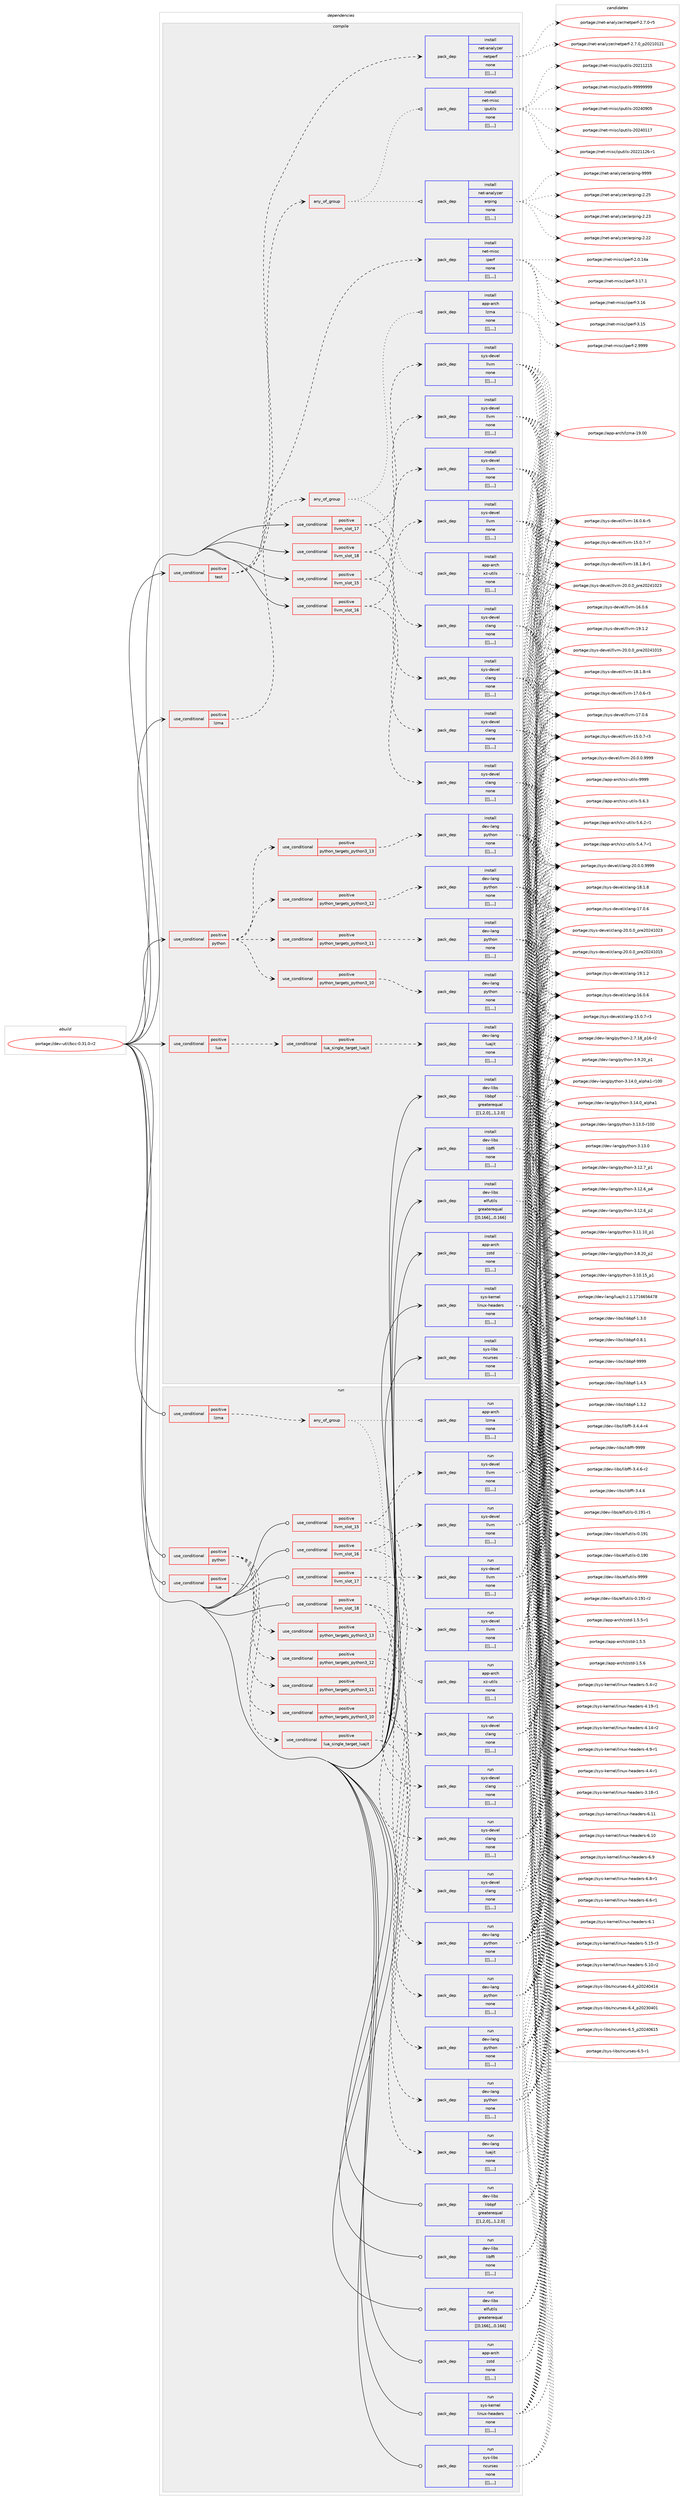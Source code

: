 digraph prolog {

# *************
# Graph options
# *************

newrank=true;
concentrate=true;
compound=true;
graph [rankdir=LR,fontname=Helvetica,fontsize=10,ranksep=1.5];#, ranksep=2.5, nodesep=0.2];
edge  [arrowhead=vee];
node  [fontname=Helvetica,fontsize=10];

# **********
# The ebuild
# **********

subgraph cluster_leftcol {
color=gray;
label=<<i>ebuild</i>>;
id [label="portage://dev-util/bcc-0.31.0-r2", color=red, width=4, href="../dev-util/bcc-0.31.0-r2.svg"];
}

# ****************
# The dependencies
# ****************

subgraph cluster_midcol {
color=gray;
label=<<i>dependencies</i>>;
subgraph cluster_compile {
fillcolor="#eeeeee";
style=filled;
label=<<i>compile</i>>;
subgraph cond64066 {
dependency223161 [label=<<TABLE BORDER="0" CELLBORDER="1" CELLSPACING="0" CELLPADDING="4"><TR><TD ROWSPAN="3" CELLPADDING="10">use_conditional</TD></TR><TR><TD>positive</TD></TR><TR><TD>llvm_slot_15</TD></TR></TABLE>>, shape=none, color=red];
subgraph pack157597 {
dependency223170 [label=<<TABLE BORDER="0" CELLBORDER="1" CELLSPACING="0" CELLPADDING="4" WIDTH="220"><TR><TD ROWSPAN="6" CELLPADDING="30">pack_dep</TD></TR><TR><TD WIDTH="110">install</TD></TR><TR><TD>sys-devel</TD></TR><TR><TD>clang</TD></TR><TR><TD>none</TD></TR><TR><TD>[[],,,,]</TD></TR></TABLE>>, shape=none, color=blue];
}
dependency223161:e -> dependency223170:w [weight=20,style="dashed",arrowhead="vee"];
subgraph pack157601 {
dependency223182 [label=<<TABLE BORDER="0" CELLBORDER="1" CELLSPACING="0" CELLPADDING="4" WIDTH="220"><TR><TD ROWSPAN="6" CELLPADDING="30">pack_dep</TD></TR><TR><TD WIDTH="110">install</TD></TR><TR><TD>sys-devel</TD></TR><TR><TD>llvm</TD></TR><TR><TD>none</TD></TR><TR><TD>[[],,,,]</TD></TR></TABLE>>, shape=none, color=blue];
}
dependency223161:e -> dependency223182:w [weight=20,style="dashed",arrowhead="vee"];
}
id:e -> dependency223161:w [weight=20,style="solid",arrowhead="vee"];
subgraph cond64076 {
dependency223188 [label=<<TABLE BORDER="0" CELLBORDER="1" CELLSPACING="0" CELLPADDING="4"><TR><TD ROWSPAN="3" CELLPADDING="10">use_conditional</TD></TR><TR><TD>positive</TD></TR><TR><TD>llvm_slot_16</TD></TR></TABLE>>, shape=none, color=red];
subgraph pack157613 {
dependency223198 [label=<<TABLE BORDER="0" CELLBORDER="1" CELLSPACING="0" CELLPADDING="4" WIDTH="220"><TR><TD ROWSPAN="6" CELLPADDING="30">pack_dep</TD></TR><TR><TD WIDTH="110">install</TD></TR><TR><TD>sys-devel</TD></TR><TR><TD>clang</TD></TR><TR><TD>none</TD></TR><TR><TD>[[],,,,]</TD></TR></TABLE>>, shape=none, color=blue];
}
dependency223188:e -> dependency223198:w [weight=20,style="dashed",arrowhead="vee"];
subgraph pack157617 {
dependency223204 [label=<<TABLE BORDER="0" CELLBORDER="1" CELLSPACING="0" CELLPADDING="4" WIDTH="220"><TR><TD ROWSPAN="6" CELLPADDING="30">pack_dep</TD></TR><TR><TD WIDTH="110">install</TD></TR><TR><TD>sys-devel</TD></TR><TR><TD>llvm</TD></TR><TR><TD>none</TD></TR><TR><TD>[[],,,,]</TD></TR></TABLE>>, shape=none, color=blue];
}
dependency223188:e -> dependency223204:w [weight=20,style="dashed",arrowhead="vee"];
}
id:e -> dependency223188:w [weight=20,style="solid",arrowhead="vee"];
subgraph cond64083 {
dependency223206 [label=<<TABLE BORDER="0" CELLBORDER="1" CELLSPACING="0" CELLPADDING="4"><TR><TD ROWSPAN="3" CELLPADDING="10">use_conditional</TD></TR><TR><TD>positive</TD></TR><TR><TD>llvm_slot_17</TD></TR></TABLE>>, shape=none, color=red];
subgraph pack157627 {
dependency223222 [label=<<TABLE BORDER="0" CELLBORDER="1" CELLSPACING="0" CELLPADDING="4" WIDTH="220"><TR><TD ROWSPAN="6" CELLPADDING="30">pack_dep</TD></TR><TR><TD WIDTH="110">install</TD></TR><TR><TD>sys-devel</TD></TR><TR><TD>clang</TD></TR><TR><TD>none</TD></TR><TR><TD>[[],,,,]</TD></TR></TABLE>>, shape=none, color=blue];
}
dependency223206:e -> dependency223222:w [weight=20,style="dashed",arrowhead="vee"];
subgraph pack157630 {
dependency223225 [label=<<TABLE BORDER="0" CELLBORDER="1" CELLSPACING="0" CELLPADDING="4" WIDTH="220"><TR><TD ROWSPAN="6" CELLPADDING="30">pack_dep</TD></TR><TR><TD WIDTH="110">install</TD></TR><TR><TD>sys-devel</TD></TR><TR><TD>llvm</TD></TR><TR><TD>none</TD></TR><TR><TD>[[],,,,]</TD></TR></TABLE>>, shape=none, color=blue];
}
dependency223206:e -> dependency223225:w [weight=20,style="dashed",arrowhead="vee"];
}
id:e -> dependency223206:w [weight=20,style="solid",arrowhead="vee"];
subgraph cond64092 {
dependency223248 [label=<<TABLE BORDER="0" CELLBORDER="1" CELLSPACING="0" CELLPADDING="4"><TR><TD ROWSPAN="3" CELLPADDING="10">use_conditional</TD></TR><TR><TD>positive</TD></TR><TR><TD>llvm_slot_18</TD></TR></TABLE>>, shape=none, color=red];
subgraph pack157650 {
dependency223251 [label=<<TABLE BORDER="0" CELLBORDER="1" CELLSPACING="0" CELLPADDING="4" WIDTH="220"><TR><TD ROWSPAN="6" CELLPADDING="30">pack_dep</TD></TR><TR><TD WIDTH="110">install</TD></TR><TR><TD>sys-devel</TD></TR><TR><TD>clang</TD></TR><TR><TD>none</TD></TR><TR><TD>[[],,,,]</TD></TR></TABLE>>, shape=none, color=blue];
}
dependency223248:e -> dependency223251:w [weight=20,style="dashed",arrowhead="vee"];
subgraph pack157658 {
dependency223262 [label=<<TABLE BORDER="0" CELLBORDER="1" CELLSPACING="0" CELLPADDING="4" WIDTH="220"><TR><TD ROWSPAN="6" CELLPADDING="30">pack_dep</TD></TR><TR><TD WIDTH="110">install</TD></TR><TR><TD>sys-devel</TD></TR><TR><TD>llvm</TD></TR><TR><TD>none</TD></TR><TR><TD>[[],,,,]</TD></TR></TABLE>>, shape=none, color=blue];
}
dependency223248:e -> dependency223262:w [weight=20,style="dashed",arrowhead="vee"];
}
id:e -> dependency223248:w [weight=20,style="solid",arrowhead="vee"];
subgraph cond64096 {
dependency223270 [label=<<TABLE BORDER="0" CELLBORDER="1" CELLSPACING="0" CELLPADDING="4"><TR><TD ROWSPAN="3" CELLPADDING="10">use_conditional</TD></TR><TR><TD>positive</TD></TR><TR><TD>lua</TD></TR></TABLE>>, shape=none, color=red];
subgraph cond64101 {
dependency223279 [label=<<TABLE BORDER="0" CELLBORDER="1" CELLSPACING="0" CELLPADDING="4"><TR><TD ROWSPAN="3" CELLPADDING="10">use_conditional</TD></TR><TR><TD>positive</TD></TR><TR><TD>lua_single_target_luajit</TD></TR></TABLE>>, shape=none, color=red];
subgraph pack157670 {
dependency223281 [label=<<TABLE BORDER="0" CELLBORDER="1" CELLSPACING="0" CELLPADDING="4" WIDTH="220"><TR><TD ROWSPAN="6" CELLPADDING="30">pack_dep</TD></TR><TR><TD WIDTH="110">install</TD></TR><TR><TD>dev-lang</TD></TR><TR><TD>luajit</TD></TR><TR><TD>none</TD></TR><TR><TD>[[],,,,]</TD></TR></TABLE>>, shape=none, color=blue];
}
dependency223279:e -> dependency223281:w [weight=20,style="dashed",arrowhead="vee"];
}
dependency223270:e -> dependency223279:w [weight=20,style="dashed",arrowhead="vee"];
}
id:e -> dependency223270:w [weight=20,style="solid",arrowhead="vee"];
subgraph cond64104 {
dependency223287 [label=<<TABLE BORDER="0" CELLBORDER="1" CELLSPACING="0" CELLPADDING="4"><TR><TD ROWSPAN="3" CELLPADDING="10">use_conditional</TD></TR><TR><TD>positive</TD></TR><TR><TD>lzma</TD></TR></TABLE>>, shape=none, color=red];
subgraph any1349 {
dependency223294 [label=<<TABLE BORDER="0" CELLBORDER="1" CELLSPACING="0" CELLPADDING="4"><TR><TD CELLPADDING="10">any_of_group</TD></TR></TABLE>>, shape=none, color=red];subgraph pack157694 {
dependency223312 [label=<<TABLE BORDER="0" CELLBORDER="1" CELLSPACING="0" CELLPADDING="4" WIDTH="220"><TR><TD ROWSPAN="6" CELLPADDING="30">pack_dep</TD></TR><TR><TD WIDTH="110">install</TD></TR><TR><TD>app-arch</TD></TR><TR><TD>xz-utils</TD></TR><TR><TD>none</TD></TR><TR><TD>[[],,,,]</TD></TR></TABLE>>, shape=none, color=blue];
}
dependency223294:e -> dependency223312:w [weight=20,style="dotted",arrowhead="oinv"];
subgraph pack157701 {
dependency223319 [label=<<TABLE BORDER="0" CELLBORDER="1" CELLSPACING="0" CELLPADDING="4" WIDTH="220"><TR><TD ROWSPAN="6" CELLPADDING="30">pack_dep</TD></TR><TR><TD WIDTH="110">install</TD></TR><TR><TD>app-arch</TD></TR><TR><TD>lzma</TD></TR><TR><TD>none</TD></TR><TR><TD>[[],,,,]</TD></TR></TABLE>>, shape=none, color=blue];
}
dependency223294:e -> dependency223319:w [weight=20,style="dotted",arrowhead="oinv"];
}
dependency223287:e -> dependency223294:w [weight=20,style="dashed",arrowhead="vee"];
}
id:e -> dependency223287:w [weight=20,style="solid",arrowhead="vee"];
subgraph cond64112 {
dependency223331 [label=<<TABLE BORDER="0" CELLBORDER="1" CELLSPACING="0" CELLPADDING="4"><TR><TD ROWSPAN="3" CELLPADDING="10">use_conditional</TD></TR><TR><TD>positive</TD></TR><TR><TD>python</TD></TR></TABLE>>, shape=none, color=red];
subgraph cond64113 {
dependency223339 [label=<<TABLE BORDER="0" CELLBORDER="1" CELLSPACING="0" CELLPADDING="4"><TR><TD ROWSPAN="3" CELLPADDING="10">use_conditional</TD></TR><TR><TD>positive</TD></TR><TR><TD>python_targets_python3_10</TD></TR></TABLE>>, shape=none, color=red];
subgraph pack157720 {
dependency223348 [label=<<TABLE BORDER="0" CELLBORDER="1" CELLSPACING="0" CELLPADDING="4" WIDTH="220"><TR><TD ROWSPAN="6" CELLPADDING="30">pack_dep</TD></TR><TR><TD WIDTH="110">install</TD></TR><TR><TD>dev-lang</TD></TR><TR><TD>python</TD></TR><TR><TD>none</TD></TR><TR><TD>[[],,,,]</TD></TR></TABLE>>, shape=none, color=blue];
}
dependency223339:e -> dependency223348:w [weight=20,style="dashed",arrowhead="vee"];
}
dependency223331:e -> dependency223339:w [weight=20,style="dashed",arrowhead="vee"];
subgraph cond64118 {
dependency223353 [label=<<TABLE BORDER="0" CELLBORDER="1" CELLSPACING="0" CELLPADDING="4"><TR><TD ROWSPAN="3" CELLPADDING="10">use_conditional</TD></TR><TR><TD>positive</TD></TR><TR><TD>python_targets_python3_11</TD></TR></TABLE>>, shape=none, color=red];
subgraph pack157728 {
dependency223356 [label=<<TABLE BORDER="0" CELLBORDER="1" CELLSPACING="0" CELLPADDING="4" WIDTH="220"><TR><TD ROWSPAN="6" CELLPADDING="30">pack_dep</TD></TR><TR><TD WIDTH="110">install</TD></TR><TR><TD>dev-lang</TD></TR><TR><TD>python</TD></TR><TR><TD>none</TD></TR><TR><TD>[[],,,,]</TD></TR></TABLE>>, shape=none, color=blue];
}
dependency223353:e -> dependency223356:w [weight=20,style="dashed",arrowhead="vee"];
}
dependency223331:e -> dependency223353:w [weight=20,style="dashed",arrowhead="vee"];
subgraph cond64121 {
dependency223366 [label=<<TABLE BORDER="0" CELLBORDER="1" CELLSPACING="0" CELLPADDING="4"><TR><TD ROWSPAN="3" CELLPADDING="10">use_conditional</TD></TR><TR><TD>positive</TD></TR><TR><TD>python_targets_python3_12</TD></TR></TABLE>>, shape=none, color=red];
subgraph pack157739 {
dependency223386 [label=<<TABLE BORDER="0" CELLBORDER="1" CELLSPACING="0" CELLPADDING="4" WIDTH="220"><TR><TD ROWSPAN="6" CELLPADDING="30">pack_dep</TD></TR><TR><TD WIDTH="110">install</TD></TR><TR><TD>dev-lang</TD></TR><TR><TD>python</TD></TR><TR><TD>none</TD></TR><TR><TD>[[],,,,]</TD></TR></TABLE>>, shape=none, color=blue];
}
dependency223366:e -> dependency223386:w [weight=20,style="dashed",arrowhead="vee"];
}
dependency223331:e -> dependency223366:w [weight=20,style="dashed",arrowhead="vee"];
subgraph cond64130 {
dependency223396 [label=<<TABLE BORDER="0" CELLBORDER="1" CELLSPACING="0" CELLPADDING="4"><TR><TD ROWSPAN="3" CELLPADDING="10">use_conditional</TD></TR><TR><TD>positive</TD></TR><TR><TD>python_targets_python3_13</TD></TR></TABLE>>, shape=none, color=red];
subgraph pack157760 {
dependency223399 [label=<<TABLE BORDER="0" CELLBORDER="1" CELLSPACING="0" CELLPADDING="4" WIDTH="220"><TR><TD ROWSPAN="6" CELLPADDING="30">pack_dep</TD></TR><TR><TD WIDTH="110">install</TD></TR><TR><TD>dev-lang</TD></TR><TR><TD>python</TD></TR><TR><TD>none</TD></TR><TR><TD>[[],,,,]</TD></TR></TABLE>>, shape=none, color=blue];
}
dependency223396:e -> dependency223399:w [weight=20,style="dashed",arrowhead="vee"];
}
dependency223331:e -> dependency223396:w [weight=20,style="dashed",arrowhead="vee"];
}
id:e -> dependency223331:w [weight=20,style="solid",arrowhead="vee"];
subgraph cond64137 {
dependency223421 [label=<<TABLE BORDER="0" CELLBORDER="1" CELLSPACING="0" CELLPADDING="4"><TR><TD ROWSPAN="3" CELLPADDING="10">use_conditional</TD></TR><TR><TD>positive</TD></TR><TR><TD>test</TD></TR></TABLE>>, shape=none, color=red];
subgraph any1350 {
dependency223431 [label=<<TABLE BORDER="0" CELLBORDER="1" CELLSPACING="0" CELLPADDING="4"><TR><TD CELLPADDING="10">any_of_group</TD></TR></TABLE>>, shape=none, color=red];subgraph pack157786 {
dependency223436 [label=<<TABLE BORDER="0" CELLBORDER="1" CELLSPACING="0" CELLPADDING="4" WIDTH="220"><TR><TD ROWSPAN="6" CELLPADDING="30">pack_dep</TD></TR><TR><TD WIDTH="110">install</TD></TR><TR><TD>net-misc</TD></TR><TR><TD>iputils</TD></TR><TR><TD>none</TD></TR><TR><TD>[[],,,,]</TD></TR></TABLE>>, shape=none, color=blue];
}
dependency223431:e -> dependency223436:w [weight=20,style="dotted",arrowhead="oinv"];
subgraph pack157805 {
dependency223468 [label=<<TABLE BORDER="0" CELLBORDER="1" CELLSPACING="0" CELLPADDING="4" WIDTH="220"><TR><TD ROWSPAN="6" CELLPADDING="30">pack_dep</TD></TR><TR><TD WIDTH="110">install</TD></TR><TR><TD>net-analyzer</TD></TR><TR><TD>arping</TD></TR><TR><TD>none</TD></TR><TR><TD>[[],,,,]</TD></TR></TABLE>>, shape=none, color=blue];
}
dependency223431:e -> dependency223468:w [weight=20,style="dotted",arrowhead="oinv"];
}
dependency223421:e -> dependency223431:w [weight=20,style="dashed",arrowhead="vee"];
subgraph pack157810 {
dependency223474 [label=<<TABLE BORDER="0" CELLBORDER="1" CELLSPACING="0" CELLPADDING="4" WIDTH="220"><TR><TD ROWSPAN="6" CELLPADDING="30">pack_dep</TD></TR><TR><TD WIDTH="110">install</TD></TR><TR><TD>net-analyzer</TD></TR><TR><TD>netperf</TD></TR><TR><TD>none</TD></TR><TR><TD>[[],,,,]</TD></TR></TABLE>>, shape=none, color=blue];
}
dependency223421:e -> dependency223474:w [weight=20,style="dashed",arrowhead="vee"];
subgraph pack157816 {
dependency223484 [label=<<TABLE BORDER="0" CELLBORDER="1" CELLSPACING="0" CELLPADDING="4" WIDTH="220"><TR><TD ROWSPAN="6" CELLPADDING="30">pack_dep</TD></TR><TR><TD WIDTH="110">install</TD></TR><TR><TD>net-misc</TD></TR><TR><TD>iperf</TD></TR><TR><TD>none</TD></TR><TR><TD>[[],,,,]</TD></TR></TABLE>>, shape=none, color=blue];
}
dependency223421:e -> dependency223484:w [weight=20,style="dashed",arrowhead="vee"];
}
id:e -> dependency223421:w [weight=20,style="solid",arrowhead="vee"];
subgraph pack157823 {
dependency223487 [label=<<TABLE BORDER="0" CELLBORDER="1" CELLSPACING="0" CELLPADDING="4" WIDTH="220"><TR><TD ROWSPAN="6" CELLPADDING="30">pack_dep</TD></TR><TR><TD WIDTH="110">install</TD></TR><TR><TD>app-arch</TD></TR><TR><TD>zstd</TD></TR><TR><TD>none</TD></TR><TR><TD>[[],,,,]</TD></TR></TABLE>>, shape=none, color=blue];
}
id:e -> dependency223487:w [weight=20,style="solid",arrowhead="vee"];
subgraph pack157827 {
dependency223496 [label=<<TABLE BORDER="0" CELLBORDER="1" CELLSPACING="0" CELLPADDING="4" WIDTH="220"><TR><TD ROWSPAN="6" CELLPADDING="30">pack_dep</TD></TR><TR><TD WIDTH="110">install</TD></TR><TR><TD>dev-libs</TD></TR><TR><TD>elfutils</TD></TR><TR><TD>greaterequal</TD></TR><TR><TD>[[0,166],,,0.166]</TD></TR></TABLE>>, shape=none, color=blue];
}
id:e -> dependency223496:w [weight=20,style="solid",arrowhead="vee"];
subgraph pack157834 {
dependency223500 [label=<<TABLE BORDER="0" CELLBORDER="1" CELLSPACING="0" CELLPADDING="4" WIDTH="220"><TR><TD ROWSPAN="6" CELLPADDING="30">pack_dep</TD></TR><TR><TD WIDTH="110">install</TD></TR><TR><TD>dev-libs</TD></TR><TR><TD>libbpf</TD></TR><TR><TD>greaterequal</TD></TR><TR><TD>[[1,2,0],,,1.2.0]</TD></TR></TABLE>>, shape=none, color=blue];
}
id:e -> dependency223500:w [weight=20,style="solid",arrowhead="vee"];
subgraph pack157841 {
dependency223517 [label=<<TABLE BORDER="0" CELLBORDER="1" CELLSPACING="0" CELLPADDING="4" WIDTH="220"><TR><TD ROWSPAN="6" CELLPADDING="30">pack_dep</TD></TR><TR><TD WIDTH="110">install</TD></TR><TR><TD>dev-libs</TD></TR><TR><TD>libffi</TD></TR><TR><TD>none</TD></TR><TR><TD>[[],,,,]</TD></TR></TABLE>>, shape=none, color=blue];
}
id:e -> dependency223517:w [weight=20,style="solid",arrowhead="vee"];
subgraph pack157848 {
dependency223520 [label=<<TABLE BORDER="0" CELLBORDER="1" CELLSPACING="0" CELLPADDING="4" WIDTH="220"><TR><TD ROWSPAN="6" CELLPADDING="30">pack_dep</TD></TR><TR><TD WIDTH="110">install</TD></TR><TR><TD>sys-kernel</TD></TR><TR><TD>linux-headers</TD></TR><TR><TD>none</TD></TR><TR><TD>[[],,,,]</TD></TR></TABLE>>, shape=none, color=blue];
}
id:e -> dependency223520:w [weight=20,style="solid",arrowhead="vee"];
subgraph pack157856 {
dependency223531 [label=<<TABLE BORDER="0" CELLBORDER="1" CELLSPACING="0" CELLPADDING="4" WIDTH="220"><TR><TD ROWSPAN="6" CELLPADDING="30">pack_dep</TD></TR><TR><TD WIDTH="110">install</TD></TR><TR><TD>sys-libs</TD></TR><TR><TD>ncurses</TD></TR><TR><TD>none</TD></TR><TR><TD>[[],,,,]</TD></TR></TABLE>>, shape=none, color=blue];
}
id:e -> dependency223531:w [weight=20,style="solid",arrowhead="vee"];
}
subgraph cluster_compileandrun {
fillcolor="#eeeeee";
style=filled;
label=<<i>compile and run</i>>;
}
subgraph cluster_run {
fillcolor="#eeeeee";
style=filled;
label=<<i>run</i>>;
subgraph cond64166 {
dependency223536 [label=<<TABLE BORDER="0" CELLBORDER="1" CELLSPACING="0" CELLPADDING="4"><TR><TD ROWSPAN="3" CELLPADDING="10">use_conditional</TD></TR><TR><TD>positive</TD></TR><TR><TD>llvm_slot_15</TD></TR></TABLE>>, shape=none, color=red];
subgraph pack157861 {
dependency223544 [label=<<TABLE BORDER="0" CELLBORDER="1" CELLSPACING="0" CELLPADDING="4" WIDTH="220"><TR><TD ROWSPAN="6" CELLPADDING="30">pack_dep</TD></TR><TR><TD WIDTH="110">run</TD></TR><TR><TD>sys-devel</TD></TR><TR><TD>clang</TD></TR><TR><TD>none</TD></TR><TR><TD>[[],,,,]</TD></TR></TABLE>>, shape=none, color=blue];
}
dependency223536:e -> dependency223544:w [weight=20,style="dashed",arrowhead="vee"];
subgraph pack157869 {
dependency223548 [label=<<TABLE BORDER="0" CELLBORDER="1" CELLSPACING="0" CELLPADDING="4" WIDTH="220"><TR><TD ROWSPAN="6" CELLPADDING="30">pack_dep</TD></TR><TR><TD WIDTH="110">run</TD></TR><TR><TD>sys-devel</TD></TR><TR><TD>llvm</TD></TR><TR><TD>none</TD></TR><TR><TD>[[],,,,]</TD></TR></TABLE>>, shape=none, color=blue];
}
dependency223536:e -> dependency223548:w [weight=20,style="dashed",arrowhead="vee"];
}
id:e -> dependency223536:w [weight=20,style="solid",arrowhead="odot"];
subgraph cond64172 {
dependency223555 [label=<<TABLE BORDER="0" CELLBORDER="1" CELLSPACING="0" CELLPADDING="4"><TR><TD ROWSPAN="3" CELLPADDING="10">use_conditional</TD></TR><TR><TD>positive</TD></TR><TR><TD>llvm_slot_16</TD></TR></TABLE>>, shape=none, color=red];
subgraph pack157875 {
dependency223563 [label=<<TABLE BORDER="0" CELLBORDER="1" CELLSPACING="0" CELLPADDING="4" WIDTH="220"><TR><TD ROWSPAN="6" CELLPADDING="30">pack_dep</TD></TR><TR><TD WIDTH="110">run</TD></TR><TR><TD>sys-devel</TD></TR><TR><TD>clang</TD></TR><TR><TD>none</TD></TR><TR><TD>[[],,,,]</TD></TR></TABLE>>, shape=none, color=blue];
}
dependency223555:e -> dependency223563:w [weight=20,style="dashed",arrowhead="vee"];
subgraph pack157880 {
dependency223568 [label=<<TABLE BORDER="0" CELLBORDER="1" CELLSPACING="0" CELLPADDING="4" WIDTH="220"><TR><TD ROWSPAN="6" CELLPADDING="30">pack_dep</TD></TR><TR><TD WIDTH="110">run</TD></TR><TR><TD>sys-devel</TD></TR><TR><TD>llvm</TD></TR><TR><TD>none</TD></TR><TR><TD>[[],,,,]</TD></TR></TABLE>>, shape=none, color=blue];
}
dependency223555:e -> dependency223568:w [weight=20,style="dashed",arrowhead="vee"];
}
id:e -> dependency223555:w [weight=20,style="solid",arrowhead="odot"];
subgraph cond64181 {
dependency223575 [label=<<TABLE BORDER="0" CELLBORDER="1" CELLSPACING="0" CELLPADDING="4"><TR><TD ROWSPAN="3" CELLPADDING="10">use_conditional</TD></TR><TR><TD>positive</TD></TR><TR><TD>llvm_slot_17</TD></TR></TABLE>>, shape=none, color=red];
subgraph pack157890 {
dependency223581 [label=<<TABLE BORDER="0" CELLBORDER="1" CELLSPACING="0" CELLPADDING="4" WIDTH="220"><TR><TD ROWSPAN="6" CELLPADDING="30">pack_dep</TD></TR><TR><TD WIDTH="110">run</TD></TR><TR><TD>sys-devel</TD></TR><TR><TD>clang</TD></TR><TR><TD>none</TD></TR><TR><TD>[[],,,,]</TD></TR></TABLE>>, shape=none, color=blue];
}
dependency223575:e -> dependency223581:w [weight=20,style="dashed",arrowhead="vee"];
subgraph pack157901 {
dependency223603 [label=<<TABLE BORDER="0" CELLBORDER="1" CELLSPACING="0" CELLPADDING="4" WIDTH="220"><TR><TD ROWSPAN="6" CELLPADDING="30">pack_dep</TD></TR><TR><TD WIDTH="110">run</TD></TR><TR><TD>sys-devel</TD></TR><TR><TD>llvm</TD></TR><TR><TD>none</TD></TR><TR><TD>[[],,,,]</TD></TR></TABLE>>, shape=none, color=blue];
}
dependency223575:e -> dependency223603:w [weight=20,style="dashed",arrowhead="vee"];
}
id:e -> dependency223575:w [weight=20,style="solid",arrowhead="odot"];
subgraph cond64195 {
dependency223611 [label=<<TABLE BORDER="0" CELLBORDER="1" CELLSPACING="0" CELLPADDING="4"><TR><TD ROWSPAN="3" CELLPADDING="10">use_conditional</TD></TR><TR><TD>positive</TD></TR><TR><TD>llvm_slot_18</TD></TR></TABLE>>, shape=none, color=red];
subgraph pack157908 {
dependency223618 [label=<<TABLE BORDER="0" CELLBORDER="1" CELLSPACING="0" CELLPADDING="4" WIDTH="220"><TR><TD ROWSPAN="6" CELLPADDING="30">pack_dep</TD></TR><TR><TD WIDTH="110">run</TD></TR><TR><TD>sys-devel</TD></TR><TR><TD>clang</TD></TR><TR><TD>none</TD></TR><TR><TD>[[],,,,]</TD></TR></TABLE>>, shape=none, color=blue];
}
dependency223611:e -> dependency223618:w [weight=20,style="dashed",arrowhead="vee"];
subgraph pack157911 {
dependency223626 [label=<<TABLE BORDER="0" CELLBORDER="1" CELLSPACING="0" CELLPADDING="4" WIDTH="220"><TR><TD ROWSPAN="6" CELLPADDING="30">pack_dep</TD></TR><TR><TD WIDTH="110">run</TD></TR><TR><TD>sys-devel</TD></TR><TR><TD>llvm</TD></TR><TR><TD>none</TD></TR><TR><TD>[[],,,,]</TD></TR></TABLE>>, shape=none, color=blue];
}
dependency223611:e -> dependency223626:w [weight=20,style="dashed",arrowhead="vee"];
}
id:e -> dependency223611:w [weight=20,style="solid",arrowhead="odot"];
subgraph cond64206 {
dependency223640 [label=<<TABLE BORDER="0" CELLBORDER="1" CELLSPACING="0" CELLPADDING="4"><TR><TD ROWSPAN="3" CELLPADDING="10">use_conditional</TD></TR><TR><TD>positive</TD></TR><TR><TD>lua</TD></TR></TABLE>>, shape=none, color=red];
subgraph cond64226 {
dependency223669 [label=<<TABLE BORDER="0" CELLBORDER="1" CELLSPACING="0" CELLPADDING="4"><TR><TD ROWSPAN="3" CELLPADDING="10">use_conditional</TD></TR><TR><TD>positive</TD></TR><TR><TD>lua_single_target_luajit</TD></TR></TABLE>>, shape=none, color=red];
subgraph pack157949 {
dependency223699 [label=<<TABLE BORDER="0" CELLBORDER="1" CELLSPACING="0" CELLPADDING="4" WIDTH="220"><TR><TD ROWSPAN="6" CELLPADDING="30">pack_dep</TD></TR><TR><TD WIDTH="110">run</TD></TR><TR><TD>dev-lang</TD></TR><TR><TD>luajit</TD></TR><TR><TD>none</TD></TR><TR><TD>[[],,,,]</TD></TR></TABLE>>, shape=none, color=blue];
}
dependency223669:e -> dependency223699:w [weight=20,style="dashed",arrowhead="vee"];
}
dependency223640:e -> dependency223669:w [weight=20,style="dashed",arrowhead="vee"];
}
id:e -> dependency223640:w [weight=20,style="solid",arrowhead="odot"];
subgraph cond64236 {
dependency223703 [label=<<TABLE BORDER="0" CELLBORDER="1" CELLSPACING="0" CELLPADDING="4"><TR><TD ROWSPAN="3" CELLPADDING="10">use_conditional</TD></TR><TR><TD>positive</TD></TR><TR><TD>lzma</TD></TR></TABLE>>, shape=none, color=red];
subgraph any1351 {
dependency223713 [label=<<TABLE BORDER="0" CELLBORDER="1" CELLSPACING="0" CELLPADDING="4"><TR><TD CELLPADDING="10">any_of_group</TD></TR></TABLE>>, shape=none, color=red];subgraph pack157967 {
dependency223716 [label=<<TABLE BORDER="0" CELLBORDER="1" CELLSPACING="0" CELLPADDING="4" WIDTH="220"><TR><TD ROWSPAN="6" CELLPADDING="30">pack_dep</TD></TR><TR><TD WIDTH="110">run</TD></TR><TR><TD>app-arch</TD></TR><TR><TD>xz-utils</TD></TR><TR><TD>none</TD></TR><TR><TD>[[],,,,]</TD></TR></TABLE>>, shape=none, color=blue];
}
dependency223713:e -> dependency223716:w [weight=20,style="dotted",arrowhead="oinv"];
subgraph pack157969 {
dependency223719 [label=<<TABLE BORDER="0" CELLBORDER="1" CELLSPACING="0" CELLPADDING="4" WIDTH="220"><TR><TD ROWSPAN="6" CELLPADDING="30">pack_dep</TD></TR><TR><TD WIDTH="110">run</TD></TR><TR><TD>app-arch</TD></TR><TR><TD>lzma</TD></TR><TR><TD>none</TD></TR><TR><TD>[[],,,,]</TD></TR></TABLE>>, shape=none, color=blue];
}
dependency223713:e -> dependency223719:w [weight=20,style="dotted",arrowhead="oinv"];
}
dependency223703:e -> dependency223713:w [weight=20,style="dashed",arrowhead="vee"];
}
id:e -> dependency223703:w [weight=20,style="solid",arrowhead="odot"];
subgraph cond64243 {
dependency223723 [label=<<TABLE BORDER="0" CELLBORDER="1" CELLSPACING="0" CELLPADDING="4"><TR><TD ROWSPAN="3" CELLPADDING="10">use_conditional</TD></TR><TR><TD>positive</TD></TR><TR><TD>python</TD></TR></TABLE>>, shape=none, color=red];
subgraph cond64247 {
dependency223745 [label=<<TABLE BORDER="0" CELLBORDER="1" CELLSPACING="0" CELLPADDING="4"><TR><TD ROWSPAN="3" CELLPADDING="10">use_conditional</TD></TR><TR><TD>positive</TD></TR><TR><TD>python_targets_python3_10</TD></TR></TABLE>>, shape=none, color=red];
subgraph pack158021 {
dependency223790 [label=<<TABLE BORDER="0" CELLBORDER="1" CELLSPACING="0" CELLPADDING="4" WIDTH="220"><TR><TD ROWSPAN="6" CELLPADDING="30">pack_dep</TD></TR><TR><TD WIDTH="110">run</TD></TR><TR><TD>dev-lang</TD></TR><TR><TD>python</TD></TR><TR><TD>none</TD></TR><TR><TD>[[],,,,]</TD></TR></TABLE>>, shape=none, color=blue];
}
dependency223745:e -> dependency223790:w [weight=20,style="dashed",arrowhead="vee"];
}
dependency223723:e -> dependency223745:w [weight=20,style="dashed",arrowhead="vee"];
subgraph cond64257 {
dependency223797 [label=<<TABLE BORDER="0" CELLBORDER="1" CELLSPACING="0" CELLPADDING="4"><TR><TD ROWSPAN="3" CELLPADDING="10">use_conditional</TD></TR><TR><TD>positive</TD></TR><TR><TD>python_targets_python3_11</TD></TR></TABLE>>, shape=none, color=red];
subgraph pack158032 {
dependency223805 [label=<<TABLE BORDER="0" CELLBORDER="1" CELLSPACING="0" CELLPADDING="4" WIDTH="220"><TR><TD ROWSPAN="6" CELLPADDING="30">pack_dep</TD></TR><TR><TD WIDTH="110">run</TD></TR><TR><TD>dev-lang</TD></TR><TR><TD>python</TD></TR><TR><TD>none</TD></TR><TR><TD>[[],,,,]</TD></TR></TABLE>>, shape=none, color=blue];
}
dependency223797:e -> dependency223805:w [weight=20,style="dashed",arrowhead="vee"];
}
dependency223723:e -> dependency223797:w [weight=20,style="dashed",arrowhead="vee"];
subgraph cond64261 {
dependency223813 [label=<<TABLE BORDER="0" CELLBORDER="1" CELLSPACING="0" CELLPADDING="4"><TR><TD ROWSPAN="3" CELLPADDING="10">use_conditional</TD></TR><TR><TD>positive</TD></TR><TR><TD>python_targets_python3_12</TD></TR></TABLE>>, shape=none, color=red];
subgraph pack158043 {
dependency223821 [label=<<TABLE BORDER="0" CELLBORDER="1" CELLSPACING="0" CELLPADDING="4" WIDTH="220"><TR><TD ROWSPAN="6" CELLPADDING="30">pack_dep</TD></TR><TR><TD WIDTH="110">run</TD></TR><TR><TD>dev-lang</TD></TR><TR><TD>python</TD></TR><TR><TD>none</TD></TR><TR><TD>[[],,,,]</TD></TR></TABLE>>, shape=none, color=blue];
}
dependency223813:e -> dependency223821:w [weight=20,style="dashed",arrowhead="vee"];
}
dependency223723:e -> dependency223813:w [weight=20,style="dashed",arrowhead="vee"];
subgraph cond64269 {
dependency223833 [label=<<TABLE BORDER="0" CELLBORDER="1" CELLSPACING="0" CELLPADDING="4"><TR><TD ROWSPAN="3" CELLPADDING="10">use_conditional</TD></TR><TR><TD>positive</TD></TR><TR><TD>python_targets_python3_13</TD></TR></TABLE>>, shape=none, color=red];
subgraph pack158052 {
dependency223836 [label=<<TABLE BORDER="0" CELLBORDER="1" CELLSPACING="0" CELLPADDING="4" WIDTH="220"><TR><TD ROWSPAN="6" CELLPADDING="30">pack_dep</TD></TR><TR><TD WIDTH="110">run</TD></TR><TR><TD>dev-lang</TD></TR><TR><TD>python</TD></TR><TR><TD>none</TD></TR><TR><TD>[[],,,,]</TD></TR></TABLE>>, shape=none, color=blue];
}
dependency223833:e -> dependency223836:w [weight=20,style="dashed",arrowhead="vee"];
}
dependency223723:e -> dependency223833:w [weight=20,style="dashed",arrowhead="vee"];
}
id:e -> dependency223723:w [weight=20,style="solid",arrowhead="odot"];
subgraph pack158054 {
dependency223840 [label=<<TABLE BORDER="0" CELLBORDER="1" CELLSPACING="0" CELLPADDING="4" WIDTH="220"><TR><TD ROWSPAN="6" CELLPADDING="30">pack_dep</TD></TR><TR><TD WIDTH="110">run</TD></TR><TR><TD>app-arch</TD></TR><TR><TD>zstd</TD></TR><TR><TD>none</TD></TR><TR><TD>[[],,,,]</TD></TR></TABLE>>, shape=none, color=blue];
}
id:e -> dependency223840:w [weight=20,style="solid",arrowhead="odot"];
subgraph pack158058 {
dependency223843 [label=<<TABLE BORDER="0" CELLBORDER="1" CELLSPACING="0" CELLPADDING="4" WIDTH="220"><TR><TD ROWSPAN="6" CELLPADDING="30">pack_dep</TD></TR><TR><TD WIDTH="110">run</TD></TR><TR><TD>dev-libs</TD></TR><TR><TD>elfutils</TD></TR><TR><TD>greaterequal</TD></TR><TR><TD>[[0,166],,,0.166]</TD></TR></TABLE>>, shape=none, color=blue];
}
id:e -> dependency223843:w [weight=20,style="solid",arrowhead="odot"];
subgraph pack158059 {
dependency223848 [label=<<TABLE BORDER="0" CELLBORDER="1" CELLSPACING="0" CELLPADDING="4" WIDTH="220"><TR><TD ROWSPAN="6" CELLPADDING="30">pack_dep</TD></TR><TR><TD WIDTH="110">run</TD></TR><TR><TD>dev-libs</TD></TR><TR><TD>libbpf</TD></TR><TR><TD>greaterequal</TD></TR><TR><TD>[[1,2,0],,,1.2.0]</TD></TR></TABLE>>, shape=none, color=blue];
}
id:e -> dependency223848:w [weight=20,style="solid",arrowhead="odot"];
subgraph pack158065 {
dependency223858 [label=<<TABLE BORDER="0" CELLBORDER="1" CELLSPACING="0" CELLPADDING="4" WIDTH="220"><TR><TD ROWSPAN="6" CELLPADDING="30">pack_dep</TD></TR><TR><TD WIDTH="110">run</TD></TR><TR><TD>dev-libs</TD></TR><TR><TD>libffi</TD></TR><TR><TD>none</TD></TR><TR><TD>[[],,,,]</TD></TR></TABLE>>, shape=none, color=blue];
}
id:e -> dependency223858:w [weight=20,style="solid",arrowhead="odot"];
subgraph pack158075 {
dependency223868 [label=<<TABLE BORDER="0" CELLBORDER="1" CELLSPACING="0" CELLPADDING="4" WIDTH="220"><TR><TD ROWSPAN="6" CELLPADDING="30">pack_dep</TD></TR><TR><TD WIDTH="110">run</TD></TR><TR><TD>sys-kernel</TD></TR><TR><TD>linux-headers</TD></TR><TR><TD>none</TD></TR><TR><TD>[[],,,,]</TD></TR></TABLE>>, shape=none, color=blue];
}
id:e -> dependency223868:w [weight=20,style="solid",arrowhead="odot"];
subgraph pack158077 {
dependency223873 [label=<<TABLE BORDER="0" CELLBORDER="1" CELLSPACING="0" CELLPADDING="4" WIDTH="220"><TR><TD ROWSPAN="6" CELLPADDING="30">pack_dep</TD></TR><TR><TD WIDTH="110">run</TD></TR><TR><TD>sys-libs</TD></TR><TR><TD>ncurses</TD></TR><TR><TD>none</TD></TR><TR><TD>[[],,,,]</TD></TR></TABLE>>, shape=none, color=blue];
}
id:e -> dependency223873:w [weight=20,style="solid",arrowhead="odot"];
}
}

# **************
# The candidates
# **************

subgraph cluster_choices {
rank=same;
color=gray;
label=<<i>candidates</i>>;

subgraph choice157961 {
color=black;
nodesep=1;
choice11512111545100101118101108479910897110103455048464846484657575757 [label="portage://sys-devel/clang-20.0.0.9999", color=red, width=4,href="../sys-devel/clang-20.0.0.9999.svg"];
choice1151211154510010111810110847991089711010345504846484648951121141015048505249485051 [label="portage://sys-devel/clang-20.0.0_pre20241023", color=red, width=4,href="../sys-devel/clang-20.0.0_pre20241023.svg"];
choice1151211154510010111810110847991089711010345504846484648951121141015048505249484953 [label="portage://sys-devel/clang-20.0.0_pre20241015", color=red, width=4,href="../sys-devel/clang-20.0.0_pre20241015.svg"];
choice1151211154510010111810110847991089711010345495746494650 [label="portage://sys-devel/clang-19.1.2", color=red, width=4,href="../sys-devel/clang-19.1.2.svg"];
choice1151211154510010111810110847991089711010345495646494656 [label="portage://sys-devel/clang-18.1.8", color=red, width=4,href="../sys-devel/clang-18.1.8.svg"];
choice1151211154510010111810110847991089711010345495546484654 [label="portage://sys-devel/clang-17.0.6", color=red, width=4,href="../sys-devel/clang-17.0.6.svg"];
choice1151211154510010111810110847991089711010345495446484654 [label="portage://sys-devel/clang-16.0.6", color=red, width=4,href="../sys-devel/clang-16.0.6.svg"];
choice11512111545100101118101108479910897110103454953464846554511451 [label="portage://sys-devel/clang-15.0.7-r3", color=red, width=4,href="../sys-devel/clang-15.0.7-r3.svg"];
dependency223170:e -> choice11512111545100101118101108479910897110103455048464846484657575757:w [style=dotted,weight="100"];
dependency223170:e -> choice1151211154510010111810110847991089711010345504846484648951121141015048505249485051:w [style=dotted,weight="100"];
dependency223170:e -> choice1151211154510010111810110847991089711010345504846484648951121141015048505249484953:w [style=dotted,weight="100"];
dependency223170:e -> choice1151211154510010111810110847991089711010345495746494650:w [style=dotted,weight="100"];
dependency223170:e -> choice1151211154510010111810110847991089711010345495646494656:w [style=dotted,weight="100"];
dependency223170:e -> choice1151211154510010111810110847991089711010345495546484654:w [style=dotted,weight="100"];
dependency223170:e -> choice1151211154510010111810110847991089711010345495446484654:w [style=dotted,weight="100"];
dependency223170:e -> choice11512111545100101118101108479910897110103454953464846554511451:w [style=dotted,weight="100"];
}
subgraph choice157973 {
color=black;
nodesep=1;
choice1151211154510010111810110847108108118109455048464846484657575757 [label="portage://sys-devel/llvm-20.0.0.9999", color=red, width=4,href="../sys-devel/llvm-20.0.0.9999.svg"];
choice115121115451001011181011084710810811810945504846484648951121141015048505249485051 [label="portage://sys-devel/llvm-20.0.0_pre20241023", color=red, width=4,href="../sys-devel/llvm-20.0.0_pre20241023.svg"];
choice115121115451001011181011084710810811810945504846484648951121141015048505249484953 [label="portage://sys-devel/llvm-20.0.0_pre20241015", color=red, width=4,href="../sys-devel/llvm-20.0.0_pre20241015.svg"];
choice115121115451001011181011084710810811810945495746494650 [label="portage://sys-devel/llvm-19.1.2", color=red, width=4,href="../sys-devel/llvm-19.1.2.svg"];
choice1151211154510010111810110847108108118109454956464946564511452 [label="portage://sys-devel/llvm-18.1.8-r4", color=red, width=4,href="../sys-devel/llvm-18.1.8-r4.svg"];
choice1151211154510010111810110847108108118109454956464946564511449 [label="portage://sys-devel/llvm-18.1.8-r1", color=red, width=4,href="../sys-devel/llvm-18.1.8-r1.svg"];
choice1151211154510010111810110847108108118109454955464846544511451 [label="portage://sys-devel/llvm-17.0.6-r3", color=red, width=4,href="../sys-devel/llvm-17.0.6-r3.svg"];
choice115121115451001011181011084710810811810945495546484654 [label="portage://sys-devel/llvm-17.0.6", color=red, width=4,href="../sys-devel/llvm-17.0.6.svg"];
choice1151211154510010111810110847108108118109454954464846544511453 [label="portage://sys-devel/llvm-16.0.6-r5", color=red, width=4,href="../sys-devel/llvm-16.0.6-r5.svg"];
choice115121115451001011181011084710810811810945495446484654 [label="portage://sys-devel/llvm-16.0.6", color=red, width=4,href="../sys-devel/llvm-16.0.6.svg"];
choice1151211154510010111810110847108108118109454953464846554511455 [label="portage://sys-devel/llvm-15.0.7-r7", color=red, width=4,href="../sys-devel/llvm-15.0.7-r7.svg"];
choice1151211154510010111810110847108108118109454953464846554511451 [label="portage://sys-devel/llvm-15.0.7-r3", color=red, width=4,href="../sys-devel/llvm-15.0.7-r3.svg"];
dependency223182:e -> choice1151211154510010111810110847108108118109455048464846484657575757:w [style=dotted,weight="100"];
dependency223182:e -> choice115121115451001011181011084710810811810945504846484648951121141015048505249485051:w [style=dotted,weight="100"];
dependency223182:e -> choice115121115451001011181011084710810811810945504846484648951121141015048505249484953:w [style=dotted,weight="100"];
dependency223182:e -> choice115121115451001011181011084710810811810945495746494650:w [style=dotted,weight="100"];
dependency223182:e -> choice1151211154510010111810110847108108118109454956464946564511452:w [style=dotted,weight="100"];
dependency223182:e -> choice1151211154510010111810110847108108118109454956464946564511449:w [style=dotted,weight="100"];
dependency223182:e -> choice1151211154510010111810110847108108118109454955464846544511451:w [style=dotted,weight="100"];
dependency223182:e -> choice115121115451001011181011084710810811810945495546484654:w [style=dotted,weight="100"];
dependency223182:e -> choice1151211154510010111810110847108108118109454954464846544511453:w [style=dotted,weight="100"];
dependency223182:e -> choice115121115451001011181011084710810811810945495446484654:w [style=dotted,weight="100"];
dependency223182:e -> choice1151211154510010111810110847108108118109454953464846554511455:w [style=dotted,weight="100"];
dependency223182:e -> choice1151211154510010111810110847108108118109454953464846554511451:w [style=dotted,weight="100"];
}
subgraph choice157984 {
color=black;
nodesep=1;
choice11512111545100101118101108479910897110103455048464846484657575757 [label="portage://sys-devel/clang-20.0.0.9999", color=red, width=4,href="../sys-devel/clang-20.0.0.9999.svg"];
choice1151211154510010111810110847991089711010345504846484648951121141015048505249485051 [label="portage://sys-devel/clang-20.0.0_pre20241023", color=red, width=4,href="../sys-devel/clang-20.0.0_pre20241023.svg"];
choice1151211154510010111810110847991089711010345504846484648951121141015048505249484953 [label="portage://sys-devel/clang-20.0.0_pre20241015", color=red, width=4,href="../sys-devel/clang-20.0.0_pre20241015.svg"];
choice1151211154510010111810110847991089711010345495746494650 [label="portage://sys-devel/clang-19.1.2", color=red, width=4,href="../sys-devel/clang-19.1.2.svg"];
choice1151211154510010111810110847991089711010345495646494656 [label="portage://sys-devel/clang-18.1.8", color=red, width=4,href="../sys-devel/clang-18.1.8.svg"];
choice1151211154510010111810110847991089711010345495546484654 [label="portage://sys-devel/clang-17.0.6", color=red, width=4,href="../sys-devel/clang-17.0.6.svg"];
choice1151211154510010111810110847991089711010345495446484654 [label="portage://sys-devel/clang-16.0.6", color=red, width=4,href="../sys-devel/clang-16.0.6.svg"];
choice11512111545100101118101108479910897110103454953464846554511451 [label="portage://sys-devel/clang-15.0.7-r3", color=red, width=4,href="../sys-devel/clang-15.0.7-r3.svg"];
dependency223198:e -> choice11512111545100101118101108479910897110103455048464846484657575757:w [style=dotted,weight="100"];
dependency223198:e -> choice1151211154510010111810110847991089711010345504846484648951121141015048505249485051:w [style=dotted,weight="100"];
dependency223198:e -> choice1151211154510010111810110847991089711010345504846484648951121141015048505249484953:w [style=dotted,weight="100"];
dependency223198:e -> choice1151211154510010111810110847991089711010345495746494650:w [style=dotted,weight="100"];
dependency223198:e -> choice1151211154510010111810110847991089711010345495646494656:w [style=dotted,weight="100"];
dependency223198:e -> choice1151211154510010111810110847991089711010345495546484654:w [style=dotted,weight="100"];
dependency223198:e -> choice1151211154510010111810110847991089711010345495446484654:w [style=dotted,weight="100"];
dependency223198:e -> choice11512111545100101118101108479910897110103454953464846554511451:w [style=dotted,weight="100"];
}
subgraph choice158001 {
color=black;
nodesep=1;
choice1151211154510010111810110847108108118109455048464846484657575757 [label="portage://sys-devel/llvm-20.0.0.9999", color=red, width=4,href="../sys-devel/llvm-20.0.0.9999.svg"];
choice115121115451001011181011084710810811810945504846484648951121141015048505249485051 [label="portage://sys-devel/llvm-20.0.0_pre20241023", color=red, width=4,href="../sys-devel/llvm-20.0.0_pre20241023.svg"];
choice115121115451001011181011084710810811810945504846484648951121141015048505249484953 [label="portage://sys-devel/llvm-20.0.0_pre20241015", color=red, width=4,href="../sys-devel/llvm-20.0.0_pre20241015.svg"];
choice115121115451001011181011084710810811810945495746494650 [label="portage://sys-devel/llvm-19.1.2", color=red, width=4,href="../sys-devel/llvm-19.1.2.svg"];
choice1151211154510010111810110847108108118109454956464946564511452 [label="portage://sys-devel/llvm-18.1.8-r4", color=red, width=4,href="../sys-devel/llvm-18.1.8-r4.svg"];
choice1151211154510010111810110847108108118109454956464946564511449 [label="portage://sys-devel/llvm-18.1.8-r1", color=red, width=4,href="../sys-devel/llvm-18.1.8-r1.svg"];
choice1151211154510010111810110847108108118109454955464846544511451 [label="portage://sys-devel/llvm-17.0.6-r3", color=red, width=4,href="../sys-devel/llvm-17.0.6-r3.svg"];
choice115121115451001011181011084710810811810945495546484654 [label="portage://sys-devel/llvm-17.0.6", color=red, width=4,href="../sys-devel/llvm-17.0.6.svg"];
choice1151211154510010111810110847108108118109454954464846544511453 [label="portage://sys-devel/llvm-16.0.6-r5", color=red, width=4,href="../sys-devel/llvm-16.0.6-r5.svg"];
choice115121115451001011181011084710810811810945495446484654 [label="portage://sys-devel/llvm-16.0.6", color=red, width=4,href="../sys-devel/llvm-16.0.6.svg"];
choice1151211154510010111810110847108108118109454953464846554511455 [label="portage://sys-devel/llvm-15.0.7-r7", color=red, width=4,href="../sys-devel/llvm-15.0.7-r7.svg"];
choice1151211154510010111810110847108108118109454953464846554511451 [label="portage://sys-devel/llvm-15.0.7-r3", color=red, width=4,href="../sys-devel/llvm-15.0.7-r3.svg"];
dependency223204:e -> choice1151211154510010111810110847108108118109455048464846484657575757:w [style=dotted,weight="100"];
dependency223204:e -> choice115121115451001011181011084710810811810945504846484648951121141015048505249485051:w [style=dotted,weight="100"];
dependency223204:e -> choice115121115451001011181011084710810811810945504846484648951121141015048505249484953:w [style=dotted,weight="100"];
dependency223204:e -> choice115121115451001011181011084710810811810945495746494650:w [style=dotted,weight="100"];
dependency223204:e -> choice1151211154510010111810110847108108118109454956464946564511452:w [style=dotted,weight="100"];
dependency223204:e -> choice1151211154510010111810110847108108118109454956464946564511449:w [style=dotted,weight="100"];
dependency223204:e -> choice1151211154510010111810110847108108118109454955464846544511451:w [style=dotted,weight="100"];
dependency223204:e -> choice115121115451001011181011084710810811810945495546484654:w [style=dotted,weight="100"];
dependency223204:e -> choice1151211154510010111810110847108108118109454954464846544511453:w [style=dotted,weight="100"];
dependency223204:e -> choice115121115451001011181011084710810811810945495446484654:w [style=dotted,weight="100"];
dependency223204:e -> choice1151211154510010111810110847108108118109454953464846554511455:w [style=dotted,weight="100"];
dependency223204:e -> choice1151211154510010111810110847108108118109454953464846554511451:w [style=dotted,weight="100"];
}
subgraph choice158022 {
color=black;
nodesep=1;
choice11512111545100101118101108479910897110103455048464846484657575757 [label="portage://sys-devel/clang-20.0.0.9999", color=red, width=4,href="../sys-devel/clang-20.0.0.9999.svg"];
choice1151211154510010111810110847991089711010345504846484648951121141015048505249485051 [label="portage://sys-devel/clang-20.0.0_pre20241023", color=red, width=4,href="../sys-devel/clang-20.0.0_pre20241023.svg"];
choice1151211154510010111810110847991089711010345504846484648951121141015048505249484953 [label="portage://sys-devel/clang-20.0.0_pre20241015", color=red, width=4,href="../sys-devel/clang-20.0.0_pre20241015.svg"];
choice1151211154510010111810110847991089711010345495746494650 [label="portage://sys-devel/clang-19.1.2", color=red, width=4,href="../sys-devel/clang-19.1.2.svg"];
choice1151211154510010111810110847991089711010345495646494656 [label="portage://sys-devel/clang-18.1.8", color=red, width=4,href="../sys-devel/clang-18.1.8.svg"];
choice1151211154510010111810110847991089711010345495546484654 [label="portage://sys-devel/clang-17.0.6", color=red, width=4,href="../sys-devel/clang-17.0.6.svg"];
choice1151211154510010111810110847991089711010345495446484654 [label="portage://sys-devel/clang-16.0.6", color=red, width=4,href="../sys-devel/clang-16.0.6.svg"];
choice11512111545100101118101108479910897110103454953464846554511451 [label="portage://sys-devel/clang-15.0.7-r3", color=red, width=4,href="../sys-devel/clang-15.0.7-r3.svg"];
dependency223222:e -> choice11512111545100101118101108479910897110103455048464846484657575757:w [style=dotted,weight="100"];
dependency223222:e -> choice1151211154510010111810110847991089711010345504846484648951121141015048505249485051:w [style=dotted,weight="100"];
dependency223222:e -> choice1151211154510010111810110847991089711010345504846484648951121141015048505249484953:w [style=dotted,weight="100"];
dependency223222:e -> choice1151211154510010111810110847991089711010345495746494650:w [style=dotted,weight="100"];
dependency223222:e -> choice1151211154510010111810110847991089711010345495646494656:w [style=dotted,weight="100"];
dependency223222:e -> choice1151211154510010111810110847991089711010345495546484654:w [style=dotted,weight="100"];
dependency223222:e -> choice1151211154510010111810110847991089711010345495446484654:w [style=dotted,weight="100"];
dependency223222:e -> choice11512111545100101118101108479910897110103454953464846554511451:w [style=dotted,weight="100"];
}
subgraph choice158032 {
color=black;
nodesep=1;
choice1151211154510010111810110847108108118109455048464846484657575757 [label="portage://sys-devel/llvm-20.0.0.9999", color=red, width=4,href="../sys-devel/llvm-20.0.0.9999.svg"];
choice115121115451001011181011084710810811810945504846484648951121141015048505249485051 [label="portage://sys-devel/llvm-20.0.0_pre20241023", color=red, width=4,href="../sys-devel/llvm-20.0.0_pre20241023.svg"];
choice115121115451001011181011084710810811810945504846484648951121141015048505249484953 [label="portage://sys-devel/llvm-20.0.0_pre20241015", color=red, width=4,href="../sys-devel/llvm-20.0.0_pre20241015.svg"];
choice115121115451001011181011084710810811810945495746494650 [label="portage://sys-devel/llvm-19.1.2", color=red, width=4,href="../sys-devel/llvm-19.1.2.svg"];
choice1151211154510010111810110847108108118109454956464946564511452 [label="portage://sys-devel/llvm-18.1.8-r4", color=red, width=4,href="../sys-devel/llvm-18.1.8-r4.svg"];
choice1151211154510010111810110847108108118109454956464946564511449 [label="portage://sys-devel/llvm-18.1.8-r1", color=red, width=4,href="../sys-devel/llvm-18.1.8-r1.svg"];
choice1151211154510010111810110847108108118109454955464846544511451 [label="portage://sys-devel/llvm-17.0.6-r3", color=red, width=4,href="../sys-devel/llvm-17.0.6-r3.svg"];
choice115121115451001011181011084710810811810945495546484654 [label="portage://sys-devel/llvm-17.0.6", color=red, width=4,href="../sys-devel/llvm-17.0.6.svg"];
choice1151211154510010111810110847108108118109454954464846544511453 [label="portage://sys-devel/llvm-16.0.6-r5", color=red, width=4,href="../sys-devel/llvm-16.0.6-r5.svg"];
choice115121115451001011181011084710810811810945495446484654 [label="portage://sys-devel/llvm-16.0.6", color=red, width=4,href="../sys-devel/llvm-16.0.6.svg"];
choice1151211154510010111810110847108108118109454953464846554511455 [label="portage://sys-devel/llvm-15.0.7-r7", color=red, width=4,href="../sys-devel/llvm-15.0.7-r7.svg"];
choice1151211154510010111810110847108108118109454953464846554511451 [label="portage://sys-devel/llvm-15.0.7-r3", color=red, width=4,href="../sys-devel/llvm-15.0.7-r3.svg"];
dependency223225:e -> choice1151211154510010111810110847108108118109455048464846484657575757:w [style=dotted,weight="100"];
dependency223225:e -> choice115121115451001011181011084710810811810945504846484648951121141015048505249485051:w [style=dotted,weight="100"];
dependency223225:e -> choice115121115451001011181011084710810811810945504846484648951121141015048505249484953:w [style=dotted,weight="100"];
dependency223225:e -> choice115121115451001011181011084710810811810945495746494650:w [style=dotted,weight="100"];
dependency223225:e -> choice1151211154510010111810110847108108118109454956464946564511452:w [style=dotted,weight="100"];
dependency223225:e -> choice1151211154510010111810110847108108118109454956464946564511449:w [style=dotted,weight="100"];
dependency223225:e -> choice1151211154510010111810110847108108118109454955464846544511451:w [style=dotted,weight="100"];
dependency223225:e -> choice115121115451001011181011084710810811810945495546484654:w [style=dotted,weight="100"];
dependency223225:e -> choice1151211154510010111810110847108108118109454954464846544511453:w [style=dotted,weight="100"];
dependency223225:e -> choice115121115451001011181011084710810811810945495446484654:w [style=dotted,weight="100"];
dependency223225:e -> choice1151211154510010111810110847108108118109454953464846554511455:w [style=dotted,weight="100"];
dependency223225:e -> choice1151211154510010111810110847108108118109454953464846554511451:w [style=dotted,weight="100"];
}
subgraph choice158045 {
color=black;
nodesep=1;
choice11512111545100101118101108479910897110103455048464846484657575757 [label="portage://sys-devel/clang-20.0.0.9999", color=red, width=4,href="../sys-devel/clang-20.0.0.9999.svg"];
choice1151211154510010111810110847991089711010345504846484648951121141015048505249485051 [label="portage://sys-devel/clang-20.0.0_pre20241023", color=red, width=4,href="../sys-devel/clang-20.0.0_pre20241023.svg"];
choice1151211154510010111810110847991089711010345504846484648951121141015048505249484953 [label="portage://sys-devel/clang-20.0.0_pre20241015", color=red, width=4,href="../sys-devel/clang-20.0.0_pre20241015.svg"];
choice1151211154510010111810110847991089711010345495746494650 [label="portage://sys-devel/clang-19.1.2", color=red, width=4,href="../sys-devel/clang-19.1.2.svg"];
choice1151211154510010111810110847991089711010345495646494656 [label="portage://sys-devel/clang-18.1.8", color=red, width=4,href="../sys-devel/clang-18.1.8.svg"];
choice1151211154510010111810110847991089711010345495546484654 [label="portage://sys-devel/clang-17.0.6", color=red, width=4,href="../sys-devel/clang-17.0.6.svg"];
choice1151211154510010111810110847991089711010345495446484654 [label="portage://sys-devel/clang-16.0.6", color=red, width=4,href="../sys-devel/clang-16.0.6.svg"];
choice11512111545100101118101108479910897110103454953464846554511451 [label="portage://sys-devel/clang-15.0.7-r3", color=red, width=4,href="../sys-devel/clang-15.0.7-r3.svg"];
dependency223251:e -> choice11512111545100101118101108479910897110103455048464846484657575757:w [style=dotted,weight="100"];
dependency223251:e -> choice1151211154510010111810110847991089711010345504846484648951121141015048505249485051:w [style=dotted,weight="100"];
dependency223251:e -> choice1151211154510010111810110847991089711010345504846484648951121141015048505249484953:w [style=dotted,weight="100"];
dependency223251:e -> choice1151211154510010111810110847991089711010345495746494650:w [style=dotted,weight="100"];
dependency223251:e -> choice1151211154510010111810110847991089711010345495646494656:w [style=dotted,weight="100"];
dependency223251:e -> choice1151211154510010111810110847991089711010345495546484654:w [style=dotted,weight="100"];
dependency223251:e -> choice1151211154510010111810110847991089711010345495446484654:w [style=dotted,weight="100"];
dependency223251:e -> choice11512111545100101118101108479910897110103454953464846554511451:w [style=dotted,weight="100"];
}
subgraph choice158063 {
color=black;
nodesep=1;
choice1151211154510010111810110847108108118109455048464846484657575757 [label="portage://sys-devel/llvm-20.0.0.9999", color=red, width=4,href="../sys-devel/llvm-20.0.0.9999.svg"];
choice115121115451001011181011084710810811810945504846484648951121141015048505249485051 [label="portage://sys-devel/llvm-20.0.0_pre20241023", color=red, width=4,href="../sys-devel/llvm-20.0.0_pre20241023.svg"];
choice115121115451001011181011084710810811810945504846484648951121141015048505249484953 [label="portage://sys-devel/llvm-20.0.0_pre20241015", color=red, width=4,href="../sys-devel/llvm-20.0.0_pre20241015.svg"];
choice115121115451001011181011084710810811810945495746494650 [label="portage://sys-devel/llvm-19.1.2", color=red, width=4,href="../sys-devel/llvm-19.1.2.svg"];
choice1151211154510010111810110847108108118109454956464946564511452 [label="portage://sys-devel/llvm-18.1.8-r4", color=red, width=4,href="../sys-devel/llvm-18.1.8-r4.svg"];
choice1151211154510010111810110847108108118109454956464946564511449 [label="portage://sys-devel/llvm-18.1.8-r1", color=red, width=4,href="../sys-devel/llvm-18.1.8-r1.svg"];
choice1151211154510010111810110847108108118109454955464846544511451 [label="portage://sys-devel/llvm-17.0.6-r3", color=red, width=4,href="../sys-devel/llvm-17.0.6-r3.svg"];
choice115121115451001011181011084710810811810945495546484654 [label="portage://sys-devel/llvm-17.0.6", color=red, width=4,href="../sys-devel/llvm-17.0.6.svg"];
choice1151211154510010111810110847108108118109454954464846544511453 [label="portage://sys-devel/llvm-16.0.6-r5", color=red, width=4,href="../sys-devel/llvm-16.0.6-r5.svg"];
choice115121115451001011181011084710810811810945495446484654 [label="portage://sys-devel/llvm-16.0.6", color=red, width=4,href="../sys-devel/llvm-16.0.6.svg"];
choice1151211154510010111810110847108108118109454953464846554511455 [label="portage://sys-devel/llvm-15.0.7-r7", color=red, width=4,href="../sys-devel/llvm-15.0.7-r7.svg"];
choice1151211154510010111810110847108108118109454953464846554511451 [label="portage://sys-devel/llvm-15.0.7-r3", color=red, width=4,href="../sys-devel/llvm-15.0.7-r3.svg"];
dependency223262:e -> choice1151211154510010111810110847108108118109455048464846484657575757:w [style=dotted,weight="100"];
dependency223262:e -> choice115121115451001011181011084710810811810945504846484648951121141015048505249485051:w [style=dotted,weight="100"];
dependency223262:e -> choice115121115451001011181011084710810811810945504846484648951121141015048505249484953:w [style=dotted,weight="100"];
dependency223262:e -> choice115121115451001011181011084710810811810945495746494650:w [style=dotted,weight="100"];
dependency223262:e -> choice1151211154510010111810110847108108118109454956464946564511452:w [style=dotted,weight="100"];
dependency223262:e -> choice1151211154510010111810110847108108118109454956464946564511449:w [style=dotted,weight="100"];
dependency223262:e -> choice1151211154510010111810110847108108118109454955464846544511451:w [style=dotted,weight="100"];
dependency223262:e -> choice115121115451001011181011084710810811810945495546484654:w [style=dotted,weight="100"];
dependency223262:e -> choice1151211154510010111810110847108108118109454954464846544511453:w [style=dotted,weight="100"];
dependency223262:e -> choice115121115451001011181011084710810811810945495446484654:w [style=dotted,weight="100"];
dependency223262:e -> choice1151211154510010111810110847108108118109454953464846554511455:w [style=dotted,weight="100"];
dependency223262:e -> choice1151211154510010111810110847108108118109454953464846554511451:w [style=dotted,weight="100"];
}
subgraph choice158078 {
color=black;
nodesep=1;
choice10010111845108971101034710811797106105116455046494649554954545354525556 [label="portage://dev-lang/luajit-2.1.1716656478", color=red, width=4,href="../dev-lang/luajit-2.1.1716656478.svg"];
dependency223281:e -> choice10010111845108971101034710811797106105116455046494649554954545354525556:w [style=dotted,weight="100"];
}
subgraph choice158080 {
color=black;
nodesep=1;
choice9711211245971149910447120122451171161051081154557575757 [label="portage://app-arch/xz-utils-9999", color=red, width=4,href="../app-arch/xz-utils-9999.svg"];
choice971121124597114991044712012245117116105108115455346544651 [label="portage://app-arch/xz-utils-5.6.3", color=red, width=4,href="../app-arch/xz-utils-5.6.3.svg"];
choice9711211245971149910447120122451171161051081154553465446504511449 [label="portage://app-arch/xz-utils-5.6.2-r1", color=red, width=4,href="../app-arch/xz-utils-5.6.2-r1.svg"];
choice9711211245971149910447120122451171161051081154553465246554511449 [label="portage://app-arch/xz-utils-5.4.7-r1", color=red, width=4,href="../app-arch/xz-utils-5.4.7-r1.svg"];
dependency223312:e -> choice9711211245971149910447120122451171161051081154557575757:w [style=dotted,weight="100"];
dependency223312:e -> choice971121124597114991044712012245117116105108115455346544651:w [style=dotted,weight="100"];
dependency223312:e -> choice9711211245971149910447120122451171161051081154553465446504511449:w [style=dotted,weight="100"];
dependency223312:e -> choice9711211245971149910447120122451171161051081154553465246554511449:w [style=dotted,weight="100"];
}
subgraph choice158086 {
color=black;
nodesep=1;
choice971121124597114991044710812210997454957464848 [label="portage://app-arch/lzma-19.00", color=red, width=4,href="../app-arch/lzma-19.00.svg"];
dependency223319:e -> choice971121124597114991044710812210997454957464848:w [style=dotted,weight="100"];
}
subgraph choice158088 {
color=black;
nodesep=1;
choice100101118451089711010347112121116104111110455146495246489597108112104974945114494848 [label="portage://dev-lang/python-3.14.0_alpha1-r100", color=red, width=4,href="../dev-lang/python-3.14.0_alpha1-r100.svg"];
choice1001011184510897110103471121211161041111104551464952464895971081121049749 [label="portage://dev-lang/python-3.14.0_alpha1", color=red, width=4,href="../dev-lang/python-3.14.0_alpha1.svg"];
choice1001011184510897110103471121211161041111104551464951464845114494848 [label="portage://dev-lang/python-3.13.0-r100", color=red, width=4,href="../dev-lang/python-3.13.0-r100.svg"];
choice10010111845108971101034711212111610411111045514649514648 [label="portage://dev-lang/python-3.13.0", color=red, width=4,href="../dev-lang/python-3.13.0.svg"];
choice100101118451089711010347112121116104111110455146495046559511249 [label="portage://dev-lang/python-3.12.7_p1", color=red, width=4,href="../dev-lang/python-3.12.7_p1.svg"];
choice100101118451089711010347112121116104111110455146495046549511252 [label="portage://dev-lang/python-3.12.6_p4", color=red, width=4,href="../dev-lang/python-3.12.6_p4.svg"];
choice100101118451089711010347112121116104111110455146495046549511250 [label="portage://dev-lang/python-3.12.6_p2", color=red, width=4,href="../dev-lang/python-3.12.6_p2.svg"];
choice10010111845108971101034711212111610411111045514649494649489511249 [label="portage://dev-lang/python-3.11.10_p1", color=red, width=4,href="../dev-lang/python-3.11.10_p1.svg"];
choice10010111845108971101034711212111610411111045514649484649539511249 [label="portage://dev-lang/python-3.10.15_p1", color=red, width=4,href="../dev-lang/python-3.10.15_p1.svg"];
choice100101118451089711010347112121116104111110455146574650489511249 [label="portage://dev-lang/python-3.9.20_p1", color=red, width=4,href="../dev-lang/python-3.9.20_p1.svg"];
choice100101118451089711010347112121116104111110455146564650489511250 [label="portage://dev-lang/python-3.8.20_p2", color=red, width=4,href="../dev-lang/python-3.8.20_p2.svg"];
choice100101118451089711010347112121116104111110455046554649569511249544511450 [label="portage://dev-lang/python-2.7.18_p16-r2", color=red, width=4,href="../dev-lang/python-2.7.18_p16-r2.svg"];
dependency223348:e -> choice100101118451089711010347112121116104111110455146495246489597108112104974945114494848:w [style=dotted,weight="100"];
dependency223348:e -> choice1001011184510897110103471121211161041111104551464952464895971081121049749:w [style=dotted,weight="100"];
dependency223348:e -> choice1001011184510897110103471121211161041111104551464951464845114494848:w [style=dotted,weight="100"];
dependency223348:e -> choice10010111845108971101034711212111610411111045514649514648:w [style=dotted,weight="100"];
dependency223348:e -> choice100101118451089711010347112121116104111110455146495046559511249:w [style=dotted,weight="100"];
dependency223348:e -> choice100101118451089711010347112121116104111110455146495046549511252:w [style=dotted,weight="100"];
dependency223348:e -> choice100101118451089711010347112121116104111110455146495046549511250:w [style=dotted,weight="100"];
dependency223348:e -> choice10010111845108971101034711212111610411111045514649494649489511249:w [style=dotted,weight="100"];
dependency223348:e -> choice10010111845108971101034711212111610411111045514649484649539511249:w [style=dotted,weight="100"];
dependency223348:e -> choice100101118451089711010347112121116104111110455146574650489511249:w [style=dotted,weight="100"];
dependency223348:e -> choice100101118451089711010347112121116104111110455146564650489511250:w [style=dotted,weight="100"];
dependency223348:e -> choice100101118451089711010347112121116104111110455046554649569511249544511450:w [style=dotted,weight="100"];
}
subgraph choice158108 {
color=black;
nodesep=1;
choice100101118451089711010347112121116104111110455146495246489597108112104974945114494848 [label="portage://dev-lang/python-3.14.0_alpha1-r100", color=red, width=4,href="../dev-lang/python-3.14.0_alpha1-r100.svg"];
choice1001011184510897110103471121211161041111104551464952464895971081121049749 [label="portage://dev-lang/python-3.14.0_alpha1", color=red, width=4,href="../dev-lang/python-3.14.0_alpha1.svg"];
choice1001011184510897110103471121211161041111104551464951464845114494848 [label="portage://dev-lang/python-3.13.0-r100", color=red, width=4,href="../dev-lang/python-3.13.0-r100.svg"];
choice10010111845108971101034711212111610411111045514649514648 [label="portage://dev-lang/python-3.13.0", color=red, width=4,href="../dev-lang/python-3.13.0.svg"];
choice100101118451089711010347112121116104111110455146495046559511249 [label="portage://dev-lang/python-3.12.7_p1", color=red, width=4,href="../dev-lang/python-3.12.7_p1.svg"];
choice100101118451089711010347112121116104111110455146495046549511252 [label="portage://dev-lang/python-3.12.6_p4", color=red, width=4,href="../dev-lang/python-3.12.6_p4.svg"];
choice100101118451089711010347112121116104111110455146495046549511250 [label="portage://dev-lang/python-3.12.6_p2", color=red, width=4,href="../dev-lang/python-3.12.6_p2.svg"];
choice10010111845108971101034711212111610411111045514649494649489511249 [label="portage://dev-lang/python-3.11.10_p1", color=red, width=4,href="../dev-lang/python-3.11.10_p1.svg"];
choice10010111845108971101034711212111610411111045514649484649539511249 [label="portage://dev-lang/python-3.10.15_p1", color=red, width=4,href="../dev-lang/python-3.10.15_p1.svg"];
choice100101118451089711010347112121116104111110455146574650489511249 [label="portage://dev-lang/python-3.9.20_p1", color=red, width=4,href="../dev-lang/python-3.9.20_p1.svg"];
choice100101118451089711010347112121116104111110455146564650489511250 [label="portage://dev-lang/python-3.8.20_p2", color=red, width=4,href="../dev-lang/python-3.8.20_p2.svg"];
choice100101118451089711010347112121116104111110455046554649569511249544511450 [label="portage://dev-lang/python-2.7.18_p16-r2", color=red, width=4,href="../dev-lang/python-2.7.18_p16-r2.svg"];
dependency223356:e -> choice100101118451089711010347112121116104111110455146495246489597108112104974945114494848:w [style=dotted,weight="100"];
dependency223356:e -> choice1001011184510897110103471121211161041111104551464952464895971081121049749:w [style=dotted,weight="100"];
dependency223356:e -> choice1001011184510897110103471121211161041111104551464951464845114494848:w [style=dotted,weight="100"];
dependency223356:e -> choice10010111845108971101034711212111610411111045514649514648:w [style=dotted,weight="100"];
dependency223356:e -> choice100101118451089711010347112121116104111110455146495046559511249:w [style=dotted,weight="100"];
dependency223356:e -> choice100101118451089711010347112121116104111110455146495046549511252:w [style=dotted,weight="100"];
dependency223356:e -> choice100101118451089711010347112121116104111110455146495046549511250:w [style=dotted,weight="100"];
dependency223356:e -> choice10010111845108971101034711212111610411111045514649494649489511249:w [style=dotted,weight="100"];
dependency223356:e -> choice10010111845108971101034711212111610411111045514649484649539511249:w [style=dotted,weight="100"];
dependency223356:e -> choice100101118451089711010347112121116104111110455146574650489511249:w [style=dotted,weight="100"];
dependency223356:e -> choice100101118451089711010347112121116104111110455146564650489511250:w [style=dotted,weight="100"];
dependency223356:e -> choice100101118451089711010347112121116104111110455046554649569511249544511450:w [style=dotted,weight="100"];
}
subgraph choice158117 {
color=black;
nodesep=1;
choice100101118451089711010347112121116104111110455146495246489597108112104974945114494848 [label="portage://dev-lang/python-3.14.0_alpha1-r100", color=red, width=4,href="../dev-lang/python-3.14.0_alpha1-r100.svg"];
choice1001011184510897110103471121211161041111104551464952464895971081121049749 [label="portage://dev-lang/python-3.14.0_alpha1", color=red, width=4,href="../dev-lang/python-3.14.0_alpha1.svg"];
choice1001011184510897110103471121211161041111104551464951464845114494848 [label="portage://dev-lang/python-3.13.0-r100", color=red, width=4,href="../dev-lang/python-3.13.0-r100.svg"];
choice10010111845108971101034711212111610411111045514649514648 [label="portage://dev-lang/python-3.13.0", color=red, width=4,href="../dev-lang/python-3.13.0.svg"];
choice100101118451089711010347112121116104111110455146495046559511249 [label="portage://dev-lang/python-3.12.7_p1", color=red, width=4,href="../dev-lang/python-3.12.7_p1.svg"];
choice100101118451089711010347112121116104111110455146495046549511252 [label="portage://dev-lang/python-3.12.6_p4", color=red, width=4,href="../dev-lang/python-3.12.6_p4.svg"];
choice100101118451089711010347112121116104111110455146495046549511250 [label="portage://dev-lang/python-3.12.6_p2", color=red, width=4,href="../dev-lang/python-3.12.6_p2.svg"];
choice10010111845108971101034711212111610411111045514649494649489511249 [label="portage://dev-lang/python-3.11.10_p1", color=red, width=4,href="../dev-lang/python-3.11.10_p1.svg"];
choice10010111845108971101034711212111610411111045514649484649539511249 [label="portage://dev-lang/python-3.10.15_p1", color=red, width=4,href="../dev-lang/python-3.10.15_p1.svg"];
choice100101118451089711010347112121116104111110455146574650489511249 [label="portage://dev-lang/python-3.9.20_p1", color=red, width=4,href="../dev-lang/python-3.9.20_p1.svg"];
choice100101118451089711010347112121116104111110455146564650489511250 [label="portage://dev-lang/python-3.8.20_p2", color=red, width=4,href="../dev-lang/python-3.8.20_p2.svg"];
choice100101118451089711010347112121116104111110455046554649569511249544511450 [label="portage://dev-lang/python-2.7.18_p16-r2", color=red, width=4,href="../dev-lang/python-2.7.18_p16-r2.svg"];
dependency223386:e -> choice100101118451089711010347112121116104111110455146495246489597108112104974945114494848:w [style=dotted,weight="100"];
dependency223386:e -> choice1001011184510897110103471121211161041111104551464952464895971081121049749:w [style=dotted,weight="100"];
dependency223386:e -> choice1001011184510897110103471121211161041111104551464951464845114494848:w [style=dotted,weight="100"];
dependency223386:e -> choice10010111845108971101034711212111610411111045514649514648:w [style=dotted,weight="100"];
dependency223386:e -> choice100101118451089711010347112121116104111110455146495046559511249:w [style=dotted,weight="100"];
dependency223386:e -> choice100101118451089711010347112121116104111110455146495046549511252:w [style=dotted,weight="100"];
dependency223386:e -> choice100101118451089711010347112121116104111110455146495046549511250:w [style=dotted,weight="100"];
dependency223386:e -> choice10010111845108971101034711212111610411111045514649494649489511249:w [style=dotted,weight="100"];
dependency223386:e -> choice10010111845108971101034711212111610411111045514649484649539511249:w [style=dotted,weight="100"];
dependency223386:e -> choice100101118451089711010347112121116104111110455146574650489511249:w [style=dotted,weight="100"];
dependency223386:e -> choice100101118451089711010347112121116104111110455146564650489511250:w [style=dotted,weight="100"];
dependency223386:e -> choice100101118451089711010347112121116104111110455046554649569511249544511450:w [style=dotted,weight="100"];
}
subgraph choice158124 {
color=black;
nodesep=1;
choice100101118451089711010347112121116104111110455146495246489597108112104974945114494848 [label="portage://dev-lang/python-3.14.0_alpha1-r100", color=red, width=4,href="../dev-lang/python-3.14.0_alpha1-r100.svg"];
choice1001011184510897110103471121211161041111104551464952464895971081121049749 [label="portage://dev-lang/python-3.14.0_alpha1", color=red, width=4,href="../dev-lang/python-3.14.0_alpha1.svg"];
choice1001011184510897110103471121211161041111104551464951464845114494848 [label="portage://dev-lang/python-3.13.0-r100", color=red, width=4,href="../dev-lang/python-3.13.0-r100.svg"];
choice10010111845108971101034711212111610411111045514649514648 [label="portage://dev-lang/python-3.13.0", color=red, width=4,href="../dev-lang/python-3.13.0.svg"];
choice100101118451089711010347112121116104111110455146495046559511249 [label="portage://dev-lang/python-3.12.7_p1", color=red, width=4,href="../dev-lang/python-3.12.7_p1.svg"];
choice100101118451089711010347112121116104111110455146495046549511252 [label="portage://dev-lang/python-3.12.6_p4", color=red, width=4,href="../dev-lang/python-3.12.6_p4.svg"];
choice100101118451089711010347112121116104111110455146495046549511250 [label="portage://dev-lang/python-3.12.6_p2", color=red, width=4,href="../dev-lang/python-3.12.6_p2.svg"];
choice10010111845108971101034711212111610411111045514649494649489511249 [label="portage://dev-lang/python-3.11.10_p1", color=red, width=4,href="../dev-lang/python-3.11.10_p1.svg"];
choice10010111845108971101034711212111610411111045514649484649539511249 [label="portage://dev-lang/python-3.10.15_p1", color=red, width=4,href="../dev-lang/python-3.10.15_p1.svg"];
choice100101118451089711010347112121116104111110455146574650489511249 [label="portage://dev-lang/python-3.9.20_p1", color=red, width=4,href="../dev-lang/python-3.9.20_p1.svg"];
choice100101118451089711010347112121116104111110455146564650489511250 [label="portage://dev-lang/python-3.8.20_p2", color=red, width=4,href="../dev-lang/python-3.8.20_p2.svg"];
choice100101118451089711010347112121116104111110455046554649569511249544511450 [label="portage://dev-lang/python-2.7.18_p16-r2", color=red, width=4,href="../dev-lang/python-2.7.18_p16-r2.svg"];
dependency223399:e -> choice100101118451089711010347112121116104111110455146495246489597108112104974945114494848:w [style=dotted,weight="100"];
dependency223399:e -> choice1001011184510897110103471121211161041111104551464952464895971081121049749:w [style=dotted,weight="100"];
dependency223399:e -> choice1001011184510897110103471121211161041111104551464951464845114494848:w [style=dotted,weight="100"];
dependency223399:e -> choice10010111845108971101034711212111610411111045514649514648:w [style=dotted,weight="100"];
dependency223399:e -> choice100101118451089711010347112121116104111110455146495046559511249:w [style=dotted,weight="100"];
dependency223399:e -> choice100101118451089711010347112121116104111110455146495046549511252:w [style=dotted,weight="100"];
dependency223399:e -> choice100101118451089711010347112121116104111110455146495046549511250:w [style=dotted,weight="100"];
dependency223399:e -> choice10010111845108971101034711212111610411111045514649494649489511249:w [style=dotted,weight="100"];
dependency223399:e -> choice10010111845108971101034711212111610411111045514649484649539511249:w [style=dotted,weight="100"];
dependency223399:e -> choice100101118451089711010347112121116104111110455146574650489511249:w [style=dotted,weight="100"];
dependency223399:e -> choice100101118451089711010347112121116104111110455146564650489511250:w [style=dotted,weight="100"];
dependency223399:e -> choice100101118451089711010347112121116104111110455046554649569511249544511450:w [style=dotted,weight="100"];
}
subgraph choice158129 {
color=black;
nodesep=1;
choice110101116451091051159947105112117116105108115455757575757575757 [label="portage://net-misc/iputils-99999999", color=red, width=4,href="../net-misc/iputils-99999999.svg"];
choice110101116451091051159947105112117116105108115455048505248574853 [label="portage://net-misc/iputils-20240905", color=red, width=4,href="../net-misc/iputils-20240905.svg"];
choice110101116451091051159947105112117116105108115455048505248494955 [label="portage://net-misc/iputils-20240117", color=red, width=4,href="../net-misc/iputils-20240117.svg"];
choice1101011164510910511599471051121171161051081154550485050494950544511449 [label="portage://net-misc/iputils-20221126-r1", color=red, width=4,href="../net-misc/iputils-20221126-r1.svg"];
choice110101116451091051159947105112117116105108115455048504949504953 [label="portage://net-misc/iputils-20211215", color=red, width=4,href="../net-misc/iputils-20211215.svg"];
dependency223436:e -> choice110101116451091051159947105112117116105108115455757575757575757:w [style=dotted,weight="100"];
dependency223436:e -> choice110101116451091051159947105112117116105108115455048505248574853:w [style=dotted,weight="100"];
dependency223436:e -> choice110101116451091051159947105112117116105108115455048505248494955:w [style=dotted,weight="100"];
dependency223436:e -> choice1101011164510910511599471051121171161051081154550485050494950544511449:w [style=dotted,weight="100"];
dependency223436:e -> choice110101116451091051159947105112117116105108115455048504949504953:w [style=dotted,weight="100"];
}
subgraph choice158131 {
color=black;
nodesep=1;
choice11010111645971109710812112210111447971141121051101034557575757 [label="portage://net-analyzer/arping-9999", color=red, width=4,href="../net-analyzer/arping-9999.svg"];
choice11010111645971109710812112210111447971141121051101034550465053 [label="portage://net-analyzer/arping-2.25", color=red, width=4,href="../net-analyzer/arping-2.25.svg"];
choice11010111645971109710812112210111447971141121051101034550465051 [label="portage://net-analyzer/arping-2.23", color=red, width=4,href="../net-analyzer/arping-2.23.svg"];
choice11010111645971109710812112210111447971141121051101034550465050 [label="portage://net-analyzer/arping-2.22", color=red, width=4,href="../net-analyzer/arping-2.22.svg"];
dependency223468:e -> choice11010111645971109710812112210111447971141121051101034557575757:w [style=dotted,weight="100"];
dependency223468:e -> choice11010111645971109710812112210111447971141121051101034550465053:w [style=dotted,weight="100"];
dependency223468:e -> choice11010111645971109710812112210111447971141121051101034550465051:w [style=dotted,weight="100"];
dependency223468:e -> choice11010111645971109710812112210111447971141121051101034550465050:w [style=dotted,weight="100"];
}
subgraph choice158132 {
color=black;
nodesep=1;
choice11010111645971109710812112210111447110101116112101114102455046554648951125048504948495049 [label="portage://net-analyzer/netperf-2.7.0_p20210121", color=red, width=4,href="../net-analyzer/netperf-2.7.0_p20210121.svg"];
choice110101116459711097108121122101114471101011161121011141024550465546484511453 [label="portage://net-analyzer/netperf-2.7.0-r5", color=red, width=4,href="../net-analyzer/netperf-2.7.0-r5.svg"];
dependency223474:e -> choice11010111645971109710812112210111447110101116112101114102455046554648951125048504948495049:w [style=dotted,weight="100"];
dependency223474:e -> choice110101116459711097108121122101114471101011161121011141024550465546484511453:w [style=dotted,weight="100"];
}
subgraph choice158133 {
color=black;
nodesep=1;
choice11010111645109105115994710511210111410245514649554649 [label="portage://net-misc/iperf-3.17.1", color=red, width=4,href="../net-misc/iperf-3.17.1.svg"];
choice1101011164510910511599471051121011141024551464954 [label="portage://net-misc/iperf-3.16", color=red, width=4,href="../net-misc/iperf-3.16.svg"];
choice1101011164510910511599471051121011141024551464953 [label="portage://net-misc/iperf-3.15", color=red, width=4,href="../net-misc/iperf-3.15.svg"];
choice11010111645109105115994710511210111410245504657575757 [label="portage://net-misc/iperf-2.9999", color=red, width=4,href="../net-misc/iperf-2.9999.svg"];
choice1101011164510910511599471051121011141024550464846495297 [label="portage://net-misc/iperf-2.0.14a", color=red, width=4,href="../net-misc/iperf-2.0.14a.svg"];
dependency223484:e -> choice11010111645109105115994710511210111410245514649554649:w [style=dotted,weight="100"];
dependency223484:e -> choice1101011164510910511599471051121011141024551464954:w [style=dotted,weight="100"];
dependency223484:e -> choice1101011164510910511599471051121011141024551464953:w [style=dotted,weight="100"];
dependency223484:e -> choice11010111645109105115994710511210111410245504657575757:w [style=dotted,weight="100"];
dependency223484:e -> choice1101011164510910511599471051121011141024550464846495297:w [style=dotted,weight="100"];
}
subgraph choice158135 {
color=black;
nodesep=1;
choice9711211245971149910447122115116100454946534654 [label="portage://app-arch/zstd-1.5.6", color=red, width=4,href="../app-arch/zstd-1.5.6.svg"];
choice97112112459711499104471221151161004549465346534511449 [label="portage://app-arch/zstd-1.5.5-r1", color=red, width=4,href="../app-arch/zstd-1.5.5-r1.svg"];
choice9711211245971149910447122115116100454946534653 [label="portage://app-arch/zstd-1.5.5", color=red, width=4,href="../app-arch/zstd-1.5.5.svg"];
dependency223487:e -> choice9711211245971149910447122115116100454946534654:w [style=dotted,weight="100"];
dependency223487:e -> choice97112112459711499104471221151161004549465346534511449:w [style=dotted,weight="100"];
dependency223487:e -> choice9711211245971149910447122115116100454946534653:w [style=dotted,weight="100"];
}
subgraph choice158137 {
color=black;
nodesep=1;
choice1001011184510810598115471011081021171161051081154557575757 [label="portage://dev-libs/elfutils-9999", color=red, width=4,href="../dev-libs/elfutils-9999.svg"];
choice1001011184510810598115471011081021171161051081154548464957494511450 [label="portage://dev-libs/elfutils-0.191-r2", color=red, width=4,href="../dev-libs/elfutils-0.191-r2.svg"];
choice1001011184510810598115471011081021171161051081154548464957494511449 [label="portage://dev-libs/elfutils-0.191-r1", color=red, width=4,href="../dev-libs/elfutils-0.191-r1.svg"];
choice100101118451081059811547101108102117116105108115454846495749 [label="portage://dev-libs/elfutils-0.191", color=red, width=4,href="../dev-libs/elfutils-0.191.svg"];
choice100101118451081059811547101108102117116105108115454846495748 [label="portage://dev-libs/elfutils-0.190", color=red, width=4,href="../dev-libs/elfutils-0.190.svg"];
dependency223496:e -> choice1001011184510810598115471011081021171161051081154557575757:w [style=dotted,weight="100"];
dependency223496:e -> choice1001011184510810598115471011081021171161051081154548464957494511450:w [style=dotted,weight="100"];
dependency223496:e -> choice1001011184510810598115471011081021171161051081154548464957494511449:w [style=dotted,weight="100"];
dependency223496:e -> choice100101118451081059811547101108102117116105108115454846495749:w [style=dotted,weight="100"];
dependency223496:e -> choice100101118451081059811547101108102117116105108115454846495748:w [style=dotted,weight="100"];
}
subgraph choice158141 {
color=black;
nodesep=1;
choice10010111845108105981154710810598981121024557575757 [label="portage://dev-libs/libbpf-9999", color=red, width=4,href="../dev-libs/libbpf-9999.svg"];
choice1001011184510810598115471081059898112102454946524653 [label="portage://dev-libs/libbpf-1.4.5", color=red, width=4,href="../dev-libs/libbpf-1.4.5.svg"];
choice1001011184510810598115471081059898112102454946514650 [label="portage://dev-libs/libbpf-1.3.2", color=red, width=4,href="../dev-libs/libbpf-1.3.2.svg"];
choice1001011184510810598115471081059898112102454946514648 [label="portage://dev-libs/libbpf-1.3.0", color=red, width=4,href="../dev-libs/libbpf-1.3.0.svg"];
choice1001011184510810598115471081059898112102454846564649 [label="portage://dev-libs/libbpf-0.8.1", color=red, width=4,href="../dev-libs/libbpf-0.8.1.svg"];
dependency223500:e -> choice10010111845108105981154710810598981121024557575757:w [style=dotted,weight="100"];
dependency223500:e -> choice1001011184510810598115471081059898112102454946524653:w [style=dotted,weight="100"];
dependency223500:e -> choice1001011184510810598115471081059898112102454946514650:w [style=dotted,weight="100"];
dependency223500:e -> choice1001011184510810598115471081059898112102454946514648:w [style=dotted,weight="100"];
dependency223500:e -> choice1001011184510810598115471081059898112102454846564649:w [style=dotted,weight="100"];
}
subgraph choice158146 {
color=black;
nodesep=1;
choice100101118451081059811547108105981021021054557575757 [label="portage://dev-libs/libffi-9999", color=red, width=4,href="../dev-libs/libffi-9999.svg"];
choice100101118451081059811547108105981021021054551465246544511450 [label="portage://dev-libs/libffi-3.4.6-r2", color=red, width=4,href="../dev-libs/libffi-3.4.6-r2.svg"];
choice10010111845108105981154710810598102102105455146524654 [label="portage://dev-libs/libffi-3.4.6", color=red, width=4,href="../dev-libs/libffi-3.4.6.svg"];
choice100101118451081059811547108105981021021054551465246524511452 [label="portage://dev-libs/libffi-3.4.4-r4", color=red, width=4,href="../dev-libs/libffi-3.4.4-r4.svg"];
dependency223517:e -> choice100101118451081059811547108105981021021054557575757:w [style=dotted,weight="100"];
dependency223517:e -> choice100101118451081059811547108105981021021054551465246544511450:w [style=dotted,weight="100"];
dependency223517:e -> choice10010111845108105981154710810598102102105455146524654:w [style=dotted,weight="100"];
dependency223517:e -> choice100101118451081059811547108105981021021054551465246524511452:w [style=dotted,weight="100"];
}
subgraph choice158153 {
color=black;
nodesep=1;
choice115121115451071011141101011084710810511011712045104101971001011141154554464949 [label="portage://sys-kernel/linux-headers-6.11", color=red, width=4,href="../sys-kernel/linux-headers-6.11.svg"];
choice115121115451071011141101011084710810511011712045104101971001011141154554464948 [label="portage://sys-kernel/linux-headers-6.10", color=red, width=4,href="../sys-kernel/linux-headers-6.10.svg"];
choice1151211154510710111411010110847108105110117120451041019710010111411545544657 [label="portage://sys-kernel/linux-headers-6.9", color=red, width=4,href="../sys-kernel/linux-headers-6.9.svg"];
choice11512111545107101114110101108471081051101171204510410197100101114115455446564511449 [label="portage://sys-kernel/linux-headers-6.8-r1", color=red, width=4,href="../sys-kernel/linux-headers-6.8-r1.svg"];
choice11512111545107101114110101108471081051101171204510410197100101114115455446544511449 [label="portage://sys-kernel/linux-headers-6.6-r1", color=red, width=4,href="../sys-kernel/linux-headers-6.6-r1.svg"];
choice1151211154510710111411010110847108105110117120451041019710010111411545544649 [label="portage://sys-kernel/linux-headers-6.1", color=red, width=4,href="../sys-kernel/linux-headers-6.1.svg"];
choice1151211154510710111411010110847108105110117120451041019710010111411545534649534511451 [label="portage://sys-kernel/linux-headers-5.15-r3", color=red, width=4,href="../sys-kernel/linux-headers-5.15-r3.svg"];
choice1151211154510710111411010110847108105110117120451041019710010111411545534649484511450 [label="portage://sys-kernel/linux-headers-5.10-r2", color=red, width=4,href="../sys-kernel/linux-headers-5.10-r2.svg"];
choice11512111545107101114110101108471081051101171204510410197100101114115455346524511450 [label="portage://sys-kernel/linux-headers-5.4-r2", color=red, width=4,href="../sys-kernel/linux-headers-5.4-r2.svg"];
choice1151211154510710111411010110847108105110117120451041019710010111411545524649574511449 [label="portage://sys-kernel/linux-headers-4.19-r1", color=red, width=4,href="../sys-kernel/linux-headers-4.19-r1.svg"];
choice1151211154510710111411010110847108105110117120451041019710010111411545524649524511450 [label="portage://sys-kernel/linux-headers-4.14-r2", color=red, width=4,href="../sys-kernel/linux-headers-4.14-r2.svg"];
choice11512111545107101114110101108471081051101171204510410197100101114115455246574511449 [label="portage://sys-kernel/linux-headers-4.9-r1", color=red, width=4,href="../sys-kernel/linux-headers-4.9-r1.svg"];
choice11512111545107101114110101108471081051101171204510410197100101114115455246524511449 [label="portage://sys-kernel/linux-headers-4.4-r1", color=red, width=4,href="../sys-kernel/linux-headers-4.4-r1.svg"];
choice1151211154510710111411010110847108105110117120451041019710010111411545514649564511449 [label="portage://sys-kernel/linux-headers-3.18-r1", color=red, width=4,href="../sys-kernel/linux-headers-3.18-r1.svg"];
dependency223520:e -> choice115121115451071011141101011084710810511011712045104101971001011141154554464949:w [style=dotted,weight="100"];
dependency223520:e -> choice115121115451071011141101011084710810511011712045104101971001011141154554464948:w [style=dotted,weight="100"];
dependency223520:e -> choice1151211154510710111411010110847108105110117120451041019710010111411545544657:w [style=dotted,weight="100"];
dependency223520:e -> choice11512111545107101114110101108471081051101171204510410197100101114115455446564511449:w [style=dotted,weight="100"];
dependency223520:e -> choice11512111545107101114110101108471081051101171204510410197100101114115455446544511449:w [style=dotted,weight="100"];
dependency223520:e -> choice1151211154510710111411010110847108105110117120451041019710010111411545544649:w [style=dotted,weight="100"];
dependency223520:e -> choice1151211154510710111411010110847108105110117120451041019710010111411545534649534511451:w [style=dotted,weight="100"];
dependency223520:e -> choice1151211154510710111411010110847108105110117120451041019710010111411545534649484511450:w [style=dotted,weight="100"];
dependency223520:e -> choice11512111545107101114110101108471081051101171204510410197100101114115455346524511450:w [style=dotted,weight="100"];
dependency223520:e -> choice1151211154510710111411010110847108105110117120451041019710010111411545524649574511449:w [style=dotted,weight="100"];
dependency223520:e -> choice1151211154510710111411010110847108105110117120451041019710010111411545524649524511450:w [style=dotted,weight="100"];
dependency223520:e -> choice11512111545107101114110101108471081051101171204510410197100101114115455246574511449:w [style=dotted,weight="100"];
dependency223520:e -> choice11512111545107101114110101108471081051101171204510410197100101114115455246524511449:w [style=dotted,weight="100"];
dependency223520:e -> choice1151211154510710111411010110847108105110117120451041019710010111411545514649564511449:w [style=dotted,weight="100"];
}
subgraph choice158158 {
color=black;
nodesep=1;
choice1151211154510810598115471109911711411510111545544653951125048505248544953 [label="portage://sys-libs/ncurses-6.5_p20240615", color=red, width=4,href="../sys-libs/ncurses-6.5_p20240615.svg"];
choice11512111545108105981154711099117114115101115455446534511449 [label="portage://sys-libs/ncurses-6.5-r1", color=red, width=4,href="../sys-libs/ncurses-6.5-r1.svg"];
choice1151211154510810598115471109911711411510111545544652951125048505248524952 [label="portage://sys-libs/ncurses-6.4_p20240414", color=red, width=4,href="../sys-libs/ncurses-6.4_p20240414.svg"];
choice1151211154510810598115471109911711411510111545544652951125048505148524849 [label="portage://sys-libs/ncurses-6.4_p20230401", color=red, width=4,href="../sys-libs/ncurses-6.4_p20230401.svg"];
dependency223531:e -> choice1151211154510810598115471109911711411510111545544653951125048505248544953:w [style=dotted,weight="100"];
dependency223531:e -> choice11512111545108105981154711099117114115101115455446534511449:w [style=dotted,weight="100"];
dependency223531:e -> choice1151211154510810598115471109911711411510111545544652951125048505248524952:w [style=dotted,weight="100"];
dependency223531:e -> choice1151211154510810598115471109911711411510111545544652951125048505148524849:w [style=dotted,weight="100"];
}
subgraph choice158163 {
color=black;
nodesep=1;
choice11512111545100101118101108479910897110103455048464846484657575757 [label="portage://sys-devel/clang-20.0.0.9999", color=red, width=4,href="../sys-devel/clang-20.0.0.9999.svg"];
choice1151211154510010111810110847991089711010345504846484648951121141015048505249485051 [label="portage://sys-devel/clang-20.0.0_pre20241023", color=red, width=4,href="../sys-devel/clang-20.0.0_pre20241023.svg"];
choice1151211154510010111810110847991089711010345504846484648951121141015048505249484953 [label="portage://sys-devel/clang-20.0.0_pre20241015", color=red, width=4,href="../sys-devel/clang-20.0.0_pre20241015.svg"];
choice1151211154510010111810110847991089711010345495746494650 [label="portage://sys-devel/clang-19.1.2", color=red, width=4,href="../sys-devel/clang-19.1.2.svg"];
choice1151211154510010111810110847991089711010345495646494656 [label="portage://sys-devel/clang-18.1.8", color=red, width=4,href="../sys-devel/clang-18.1.8.svg"];
choice1151211154510010111810110847991089711010345495546484654 [label="portage://sys-devel/clang-17.0.6", color=red, width=4,href="../sys-devel/clang-17.0.6.svg"];
choice1151211154510010111810110847991089711010345495446484654 [label="portage://sys-devel/clang-16.0.6", color=red, width=4,href="../sys-devel/clang-16.0.6.svg"];
choice11512111545100101118101108479910897110103454953464846554511451 [label="portage://sys-devel/clang-15.0.7-r3", color=red, width=4,href="../sys-devel/clang-15.0.7-r3.svg"];
dependency223544:e -> choice11512111545100101118101108479910897110103455048464846484657575757:w [style=dotted,weight="100"];
dependency223544:e -> choice1151211154510010111810110847991089711010345504846484648951121141015048505249485051:w [style=dotted,weight="100"];
dependency223544:e -> choice1151211154510010111810110847991089711010345504846484648951121141015048505249484953:w [style=dotted,weight="100"];
dependency223544:e -> choice1151211154510010111810110847991089711010345495746494650:w [style=dotted,weight="100"];
dependency223544:e -> choice1151211154510010111810110847991089711010345495646494656:w [style=dotted,weight="100"];
dependency223544:e -> choice1151211154510010111810110847991089711010345495546484654:w [style=dotted,weight="100"];
dependency223544:e -> choice1151211154510010111810110847991089711010345495446484654:w [style=dotted,weight="100"];
dependency223544:e -> choice11512111545100101118101108479910897110103454953464846554511451:w [style=dotted,weight="100"];
}
subgraph choice158173 {
color=black;
nodesep=1;
choice1151211154510010111810110847108108118109455048464846484657575757 [label="portage://sys-devel/llvm-20.0.0.9999", color=red, width=4,href="../sys-devel/llvm-20.0.0.9999.svg"];
choice115121115451001011181011084710810811810945504846484648951121141015048505249485051 [label="portage://sys-devel/llvm-20.0.0_pre20241023", color=red, width=4,href="../sys-devel/llvm-20.0.0_pre20241023.svg"];
choice115121115451001011181011084710810811810945504846484648951121141015048505249484953 [label="portage://sys-devel/llvm-20.0.0_pre20241015", color=red, width=4,href="../sys-devel/llvm-20.0.0_pre20241015.svg"];
choice115121115451001011181011084710810811810945495746494650 [label="portage://sys-devel/llvm-19.1.2", color=red, width=4,href="../sys-devel/llvm-19.1.2.svg"];
choice1151211154510010111810110847108108118109454956464946564511452 [label="portage://sys-devel/llvm-18.1.8-r4", color=red, width=4,href="../sys-devel/llvm-18.1.8-r4.svg"];
choice1151211154510010111810110847108108118109454956464946564511449 [label="portage://sys-devel/llvm-18.1.8-r1", color=red, width=4,href="../sys-devel/llvm-18.1.8-r1.svg"];
choice1151211154510010111810110847108108118109454955464846544511451 [label="portage://sys-devel/llvm-17.0.6-r3", color=red, width=4,href="../sys-devel/llvm-17.0.6-r3.svg"];
choice115121115451001011181011084710810811810945495546484654 [label="portage://sys-devel/llvm-17.0.6", color=red, width=4,href="../sys-devel/llvm-17.0.6.svg"];
choice1151211154510010111810110847108108118109454954464846544511453 [label="portage://sys-devel/llvm-16.0.6-r5", color=red, width=4,href="../sys-devel/llvm-16.0.6-r5.svg"];
choice115121115451001011181011084710810811810945495446484654 [label="portage://sys-devel/llvm-16.0.6", color=red, width=4,href="../sys-devel/llvm-16.0.6.svg"];
choice1151211154510010111810110847108108118109454953464846554511455 [label="portage://sys-devel/llvm-15.0.7-r7", color=red, width=4,href="../sys-devel/llvm-15.0.7-r7.svg"];
choice1151211154510010111810110847108108118109454953464846554511451 [label="portage://sys-devel/llvm-15.0.7-r3", color=red, width=4,href="../sys-devel/llvm-15.0.7-r3.svg"];
dependency223548:e -> choice1151211154510010111810110847108108118109455048464846484657575757:w [style=dotted,weight="100"];
dependency223548:e -> choice115121115451001011181011084710810811810945504846484648951121141015048505249485051:w [style=dotted,weight="100"];
dependency223548:e -> choice115121115451001011181011084710810811810945504846484648951121141015048505249484953:w [style=dotted,weight="100"];
dependency223548:e -> choice115121115451001011181011084710810811810945495746494650:w [style=dotted,weight="100"];
dependency223548:e -> choice1151211154510010111810110847108108118109454956464946564511452:w [style=dotted,weight="100"];
dependency223548:e -> choice1151211154510010111810110847108108118109454956464946564511449:w [style=dotted,weight="100"];
dependency223548:e -> choice1151211154510010111810110847108108118109454955464846544511451:w [style=dotted,weight="100"];
dependency223548:e -> choice115121115451001011181011084710810811810945495546484654:w [style=dotted,weight="100"];
dependency223548:e -> choice1151211154510010111810110847108108118109454954464846544511453:w [style=dotted,weight="100"];
dependency223548:e -> choice115121115451001011181011084710810811810945495446484654:w [style=dotted,weight="100"];
dependency223548:e -> choice1151211154510010111810110847108108118109454953464846554511455:w [style=dotted,weight="100"];
dependency223548:e -> choice1151211154510010111810110847108108118109454953464846554511451:w [style=dotted,weight="100"];
}
subgraph choice158187 {
color=black;
nodesep=1;
choice11512111545100101118101108479910897110103455048464846484657575757 [label="portage://sys-devel/clang-20.0.0.9999", color=red, width=4,href="../sys-devel/clang-20.0.0.9999.svg"];
choice1151211154510010111810110847991089711010345504846484648951121141015048505249485051 [label="portage://sys-devel/clang-20.0.0_pre20241023", color=red, width=4,href="../sys-devel/clang-20.0.0_pre20241023.svg"];
choice1151211154510010111810110847991089711010345504846484648951121141015048505249484953 [label="portage://sys-devel/clang-20.0.0_pre20241015", color=red, width=4,href="../sys-devel/clang-20.0.0_pre20241015.svg"];
choice1151211154510010111810110847991089711010345495746494650 [label="portage://sys-devel/clang-19.1.2", color=red, width=4,href="../sys-devel/clang-19.1.2.svg"];
choice1151211154510010111810110847991089711010345495646494656 [label="portage://sys-devel/clang-18.1.8", color=red, width=4,href="../sys-devel/clang-18.1.8.svg"];
choice1151211154510010111810110847991089711010345495546484654 [label="portage://sys-devel/clang-17.0.6", color=red, width=4,href="../sys-devel/clang-17.0.6.svg"];
choice1151211154510010111810110847991089711010345495446484654 [label="portage://sys-devel/clang-16.0.6", color=red, width=4,href="../sys-devel/clang-16.0.6.svg"];
choice11512111545100101118101108479910897110103454953464846554511451 [label="portage://sys-devel/clang-15.0.7-r3", color=red, width=4,href="../sys-devel/clang-15.0.7-r3.svg"];
dependency223563:e -> choice11512111545100101118101108479910897110103455048464846484657575757:w [style=dotted,weight="100"];
dependency223563:e -> choice1151211154510010111810110847991089711010345504846484648951121141015048505249485051:w [style=dotted,weight="100"];
dependency223563:e -> choice1151211154510010111810110847991089711010345504846484648951121141015048505249484953:w [style=dotted,weight="100"];
dependency223563:e -> choice1151211154510010111810110847991089711010345495746494650:w [style=dotted,weight="100"];
dependency223563:e -> choice1151211154510010111810110847991089711010345495646494656:w [style=dotted,weight="100"];
dependency223563:e -> choice1151211154510010111810110847991089711010345495546484654:w [style=dotted,weight="100"];
dependency223563:e -> choice1151211154510010111810110847991089711010345495446484654:w [style=dotted,weight="100"];
dependency223563:e -> choice11512111545100101118101108479910897110103454953464846554511451:w [style=dotted,weight="100"];
}
subgraph choice158197 {
color=black;
nodesep=1;
choice1151211154510010111810110847108108118109455048464846484657575757 [label="portage://sys-devel/llvm-20.0.0.9999", color=red, width=4,href="../sys-devel/llvm-20.0.0.9999.svg"];
choice115121115451001011181011084710810811810945504846484648951121141015048505249485051 [label="portage://sys-devel/llvm-20.0.0_pre20241023", color=red, width=4,href="../sys-devel/llvm-20.0.0_pre20241023.svg"];
choice115121115451001011181011084710810811810945504846484648951121141015048505249484953 [label="portage://sys-devel/llvm-20.0.0_pre20241015", color=red, width=4,href="../sys-devel/llvm-20.0.0_pre20241015.svg"];
choice115121115451001011181011084710810811810945495746494650 [label="portage://sys-devel/llvm-19.1.2", color=red, width=4,href="../sys-devel/llvm-19.1.2.svg"];
choice1151211154510010111810110847108108118109454956464946564511452 [label="portage://sys-devel/llvm-18.1.8-r4", color=red, width=4,href="../sys-devel/llvm-18.1.8-r4.svg"];
choice1151211154510010111810110847108108118109454956464946564511449 [label="portage://sys-devel/llvm-18.1.8-r1", color=red, width=4,href="../sys-devel/llvm-18.1.8-r1.svg"];
choice1151211154510010111810110847108108118109454955464846544511451 [label="portage://sys-devel/llvm-17.0.6-r3", color=red, width=4,href="../sys-devel/llvm-17.0.6-r3.svg"];
choice115121115451001011181011084710810811810945495546484654 [label="portage://sys-devel/llvm-17.0.6", color=red, width=4,href="../sys-devel/llvm-17.0.6.svg"];
choice1151211154510010111810110847108108118109454954464846544511453 [label="portage://sys-devel/llvm-16.0.6-r5", color=red, width=4,href="../sys-devel/llvm-16.0.6-r5.svg"];
choice115121115451001011181011084710810811810945495446484654 [label="portage://sys-devel/llvm-16.0.6", color=red, width=4,href="../sys-devel/llvm-16.0.6.svg"];
choice1151211154510010111810110847108108118109454953464846554511455 [label="portage://sys-devel/llvm-15.0.7-r7", color=red, width=4,href="../sys-devel/llvm-15.0.7-r7.svg"];
choice1151211154510010111810110847108108118109454953464846554511451 [label="portage://sys-devel/llvm-15.0.7-r3", color=red, width=4,href="../sys-devel/llvm-15.0.7-r3.svg"];
dependency223568:e -> choice1151211154510010111810110847108108118109455048464846484657575757:w [style=dotted,weight="100"];
dependency223568:e -> choice115121115451001011181011084710810811810945504846484648951121141015048505249485051:w [style=dotted,weight="100"];
dependency223568:e -> choice115121115451001011181011084710810811810945504846484648951121141015048505249484953:w [style=dotted,weight="100"];
dependency223568:e -> choice115121115451001011181011084710810811810945495746494650:w [style=dotted,weight="100"];
dependency223568:e -> choice1151211154510010111810110847108108118109454956464946564511452:w [style=dotted,weight="100"];
dependency223568:e -> choice1151211154510010111810110847108108118109454956464946564511449:w [style=dotted,weight="100"];
dependency223568:e -> choice1151211154510010111810110847108108118109454955464846544511451:w [style=dotted,weight="100"];
dependency223568:e -> choice115121115451001011181011084710810811810945495546484654:w [style=dotted,weight="100"];
dependency223568:e -> choice1151211154510010111810110847108108118109454954464846544511453:w [style=dotted,weight="100"];
dependency223568:e -> choice115121115451001011181011084710810811810945495446484654:w [style=dotted,weight="100"];
dependency223568:e -> choice1151211154510010111810110847108108118109454953464846554511455:w [style=dotted,weight="100"];
dependency223568:e -> choice1151211154510010111810110847108108118109454953464846554511451:w [style=dotted,weight="100"];
}
subgraph choice158210 {
color=black;
nodesep=1;
choice11512111545100101118101108479910897110103455048464846484657575757 [label="portage://sys-devel/clang-20.0.0.9999", color=red, width=4,href="../sys-devel/clang-20.0.0.9999.svg"];
choice1151211154510010111810110847991089711010345504846484648951121141015048505249485051 [label="portage://sys-devel/clang-20.0.0_pre20241023", color=red, width=4,href="../sys-devel/clang-20.0.0_pre20241023.svg"];
choice1151211154510010111810110847991089711010345504846484648951121141015048505249484953 [label="portage://sys-devel/clang-20.0.0_pre20241015", color=red, width=4,href="../sys-devel/clang-20.0.0_pre20241015.svg"];
choice1151211154510010111810110847991089711010345495746494650 [label="portage://sys-devel/clang-19.1.2", color=red, width=4,href="../sys-devel/clang-19.1.2.svg"];
choice1151211154510010111810110847991089711010345495646494656 [label="portage://sys-devel/clang-18.1.8", color=red, width=4,href="../sys-devel/clang-18.1.8.svg"];
choice1151211154510010111810110847991089711010345495546484654 [label="portage://sys-devel/clang-17.0.6", color=red, width=4,href="../sys-devel/clang-17.0.6.svg"];
choice1151211154510010111810110847991089711010345495446484654 [label="portage://sys-devel/clang-16.0.6", color=red, width=4,href="../sys-devel/clang-16.0.6.svg"];
choice11512111545100101118101108479910897110103454953464846554511451 [label="portage://sys-devel/clang-15.0.7-r3", color=red, width=4,href="../sys-devel/clang-15.0.7-r3.svg"];
dependency223581:e -> choice11512111545100101118101108479910897110103455048464846484657575757:w [style=dotted,weight="100"];
dependency223581:e -> choice1151211154510010111810110847991089711010345504846484648951121141015048505249485051:w [style=dotted,weight="100"];
dependency223581:e -> choice1151211154510010111810110847991089711010345504846484648951121141015048505249484953:w [style=dotted,weight="100"];
dependency223581:e -> choice1151211154510010111810110847991089711010345495746494650:w [style=dotted,weight="100"];
dependency223581:e -> choice1151211154510010111810110847991089711010345495646494656:w [style=dotted,weight="100"];
dependency223581:e -> choice1151211154510010111810110847991089711010345495546484654:w [style=dotted,weight="100"];
dependency223581:e -> choice1151211154510010111810110847991089711010345495446484654:w [style=dotted,weight="100"];
dependency223581:e -> choice11512111545100101118101108479910897110103454953464846554511451:w [style=dotted,weight="100"];
}
subgraph choice158218 {
color=black;
nodesep=1;
choice1151211154510010111810110847108108118109455048464846484657575757 [label="portage://sys-devel/llvm-20.0.0.9999", color=red, width=4,href="../sys-devel/llvm-20.0.0.9999.svg"];
choice115121115451001011181011084710810811810945504846484648951121141015048505249485051 [label="portage://sys-devel/llvm-20.0.0_pre20241023", color=red, width=4,href="../sys-devel/llvm-20.0.0_pre20241023.svg"];
choice115121115451001011181011084710810811810945504846484648951121141015048505249484953 [label="portage://sys-devel/llvm-20.0.0_pre20241015", color=red, width=4,href="../sys-devel/llvm-20.0.0_pre20241015.svg"];
choice115121115451001011181011084710810811810945495746494650 [label="portage://sys-devel/llvm-19.1.2", color=red, width=4,href="../sys-devel/llvm-19.1.2.svg"];
choice1151211154510010111810110847108108118109454956464946564511452 [label="portage://sys-devel/llvm-18.1.8-r4", color=red, width=4,href="../sys-devel/llvm-18.1.8-r4.svg"];
choice1151211154510010111810110847108108118109454956464946564511449 [label="portage://sys-devel/llvm-18.1.8-r1", color=red, width=4,href="../sys-devel/llvm-18.1.8-r1.svg"];
choice1151211154510010111810110847108108118109454955464846544511451 [label="portage://sys-devel/llvm-17.0.6-r3", color=red, width=4,href="../sys-devel/llvm-17.0.6-r3.svg"];
choice115121115451001011181011084710810811810945495546484654 [label="portage://sys-devel/llvm-17.0.6", color=red, width=4,href="../sys-devel/llvm-17.0.6.svg"];
choice1151211154510010111810110847108108118109454954464846544511453 [label="portage://sys-devel/llvm-16.0.6-r5", color=red, width=4,href="../sys-devel/llvm-16.0.6-r5.svg"];
choice115121115451001011181011084710810811810945495446484654 [label="portage://sys-devel/llvm-16.0.6", color=red, width=4,href="../sys-devel/llvm-16.0.6.svg"];
choice1151211154510010111810110847108108118109454953464846554511455 [label="portage://sys-devel/llvm-15.0.7-r7", color=red, width=4,href="../sys-devel/llvm-15.0.7-r7.svg"];
choice1151211154510010111810110847108108118109454953464846554511451 [label="portage://sys-devel/llvm-15.0.7-r3", color=red, width=4,href="../sys-devel/llvm-15.0.7-r3.svg"];
dependency223603:e -> choice1151211154510010111810110847108108118109455048464846484657575757:w [style=dotted,weight="100"];
dependency223603:e -> choice115121115451001011181011084710810811810945504846484648951121141015048505249485051:w [style=dotted,weight="100"];
dependency223603:e -> choice115121115451001011181011084710810811810945504846484648951121141015048505249484953:w [style=dotted,weight="100"];
dependency223603:e -> choice115121115451001011181011084710810811810945495746494650:w [style=dotted,weight="100"];
dependency223603:e -> choice1151211154510010111810110847108108118109454956464946564511452:w [style=dotted,weight="100"];
dependency223603:e -> choice1151211154510010111810110847108108118109454956464946564511449:w [style=dotted,weight="100"];
dependency223603:e -> choice1151211154510010111810110847108108118109454955464846544511451:w [style=dotted,weight="100"];
dependency223603:e -> choice115121115451001011181011084710810811810945495546484654:w [style=dotted,weight="100"];
dependency223603:e -> choice1151211154510010111810110847108108118109454954464846544511453:w [style=dotted,weight="100"];
dependency223603:e -> choice115121115451001011181011084710810811810945495446484654:w [style=dotted,weight="100"];
dependency223603:e -> choice1151211154510010111810110847108108118109454953464846554511455:w [style=dotted,weight="100"];
dependency223603:e -> choice1151211154510010111810110847108108118109454953464846554511451:w [style=dotted,weight="100"];
}
subgraph choice158229 {
color=black;
nodesep=1;
choice11512111545100101118101108479910897110103455048464846484657575757 [label="portage://sys-devel/clang-20.0.0.9999", color=red, width=4,href="../sys-devel/clang-20.0.0.9999.svg"];
choice1151211154510010111810110847991089711010345504846484648951121141015048505249485051 [label="portage://sys-devel/clang-20.0.0_pre20241023", color=red, width=4,href="../sys-devel/clang-20.0.0_pre20241023.svg"];
choice1151211154510010111810110847991089711010345504846484648951121141015048505249484953 [label="portage://sys-devel/clang-20.0.0_pre20241015", color=red, width=4,href="../sys-devel/clang-20.0.0_pre20241015.svg"];
choice1151211154510010111810110847991089711010345495746494650 [label="portage://sys-devel/clang-19.1.2", color=red, width=4,href="../sys-devel/clang-19.1.2.svg"];
choice1151211154510010111810110847991089711010345495646494656 [label="portage://sys-devel/clang-18.1.8", color=red, width=4,href="../sys-devel/clang-18.1.8.svg"];
choice1151211154510010111810110847991089711010345495546484654 [label="portage://sys-devel/clang-17.0.6", color=red, width=4,href="../sys-devel/clang-17.0.6.svg"];
choice1151211154510010111810110847991089711010345495446484654 [label="portage://sys-devel/clang-16.0.6", color=red, width=4,href="../sys-devel/clang-16.0.6.svg"];
choice11512111545100101118101108479910897110103454953464846554511451 [label="portage://sys-devel/clang-15.0.7-r3", color=red, width=4,href="../sys-devel/clang-15.0.7-r3.svg"];
dependency223618:e -> choice11512111545100101118101108479910897110103455048464846484657575757:w [style=dotted,weight="100"];
dependency223618:e -> choice1151211154510010111810110847991089711010345504846484648951121141015048505249485051:w [style=dotted,weight="100"];
dependency223618:e -> choice1151211154510010111810110847991089711010345504846484648951121141015048505249484953:w [style=dotted,weight="100"];
dependency223618:e -> choice1151211154510010111810110847991089711010345495746494650:w [style=dotted,weight="100"];
dependency223618:e -> choice1151211154510010111810110847991089711010345495646494656:w [style=dotted,weight="100"];
dependency223618:e -> choice1151211154510010111810110847991089711010345495546484654:w [style=dotted,weight="100"];
dependency223618:e -> choice1151211154510010111810110847991089711010345495446484654:w [style=dotted,weight="100"];
dependency223618:e -> choice11512111545100101118101108479910897110103454953464846554511451:w [style=dotted,weight="100"];
}
subgraph choice158238 {
color=black;
nodesep=1;
choice1151211154510010111810110847108108118109455048464846484657575757 [label="portage://sys-devel/llvm-20.0.0.9999", color=red, width=4,href="../sys-devel/llvm-20.0.0.9999.svg"];
choice115121115451001011181011084710810811810945504846484648951121141015048505249485051 [label="portage://sys-devel/llvm-20.0.0_pre20241023", color=red, width=4,href="../sys-devel/llvm-20.0.0_pre20241023.svg"];
choice115121115451001011181011084710810811810945504846484648951121141015048505249484953 [label="portage://sys-devel/llvm-20.0.0_pre20241015", color=red, width=4,href="../sys-devel/llvm-20.0.0_pre20241015.svg"];
choice115121115451001011181011084710810811810945495746494650 [label="portage://sys-devel/llvm-19.1.2", color=red, width=4,href="../sys-devel/llvm-19.1.2.svg"];
choice1151211154510010111810110847108108118109454956464946564511452 [label="portage://sys-devel/llvm-18.1.8-r4", color=red, width=4,href="../sys-devel/llvm-18.1.8-r4.svg"];
choice1151211154510010111810110847108108118109454956464946564511449 [label="portage://sys-devel/llvm-18.1.8-r1", color=red, width=4,href="../sys-devel/llvm-18.1.8-r1.svg"];
choice1151211154510010111810110847108108118109454955464846544511451 [label="portage://sys-devel/llvm-17.0.6-r3", color=red, width=4,href="../sys-devel/llvm-17.0.6-r3.svg"];
choice115121115451001011181011084710810811810945495546484654 [label="portage://sys-devel/llvm-17.0.6", color=red, width=4,href="../sys-devel/llvm-17.0.6.svg"];
choice1151211154510010111810110847108108118109454954464846544511453 [label="portage://sys-devel/llvm-16.0.6-r5", color=red, width=4,href="../sys-devel/llvm-16.0.6-r5.svg"];
choice115121115451001011181011084710810811810945495446484654 [label="portage://sys-devel/llvm-16.0.6", color=red, width=4,href="../sys-devel/llvm-16.0.6.svg"];
choice1151211154510010111810110847108108118109454953464846554511455 [label="portage://sys-devel/llvm-15.0.7-r7", color=red, width=4,href="../sys-devel/llvm-15.0.7-r7.svg"];
choice1151211154510010111810110847108108118109454953464846554511451 [label="portage://sys-devel/llvm-15.0.7-r3", color=red, width=4,href="../sys-devel/llvm-15.0.7-r3.svg"];
dependency223626:e -> choice1151211154510010111810110847108108118109455048464846484657575757:w [style=dotted,weight="100"];
dependency223626:e -> choice115121115451001011181011084710810811810945504846484648951121141015048505249485051:w [style=dotted,weight="100"];
dependency223626:e -> choice115121115451001011181011084710810811810945504846484648951121141015048505249484953:w [style=dotted,weight="100"];
dependency223626:e -> choice115121115451001011181011084710810811810945495746494650:w [style=dotted,weight="100"];
dependency223626:e -> choice1151211154510010111810110847108108118109454956464946564511452:w [style=dotted,weight="100"];
dependency223626:e -> choice1151211154510010111810110847108108118109454956464946564511449:w [style=dotted,weight="100"];
dependency223626:e -> choice1151211154510010111810110847108108118109454955464846544511451:w [style=dotted,weight="100"];
dependency223626:e -> choice115121115451001011181011084710810811810945495546484654:w [style=dotted,weight="100"];
dependency223626:e -> choice1151211154510010111810110847108108118109454954464846544511453:w [style=dotted,weight="100"];
dependency223626:e -> choice115121115451001011181011084710810811810945495446484654:w [style=dotted,weight="100"];
dependency223626:e -> choice1151211154510010111810110847108108118109454953464846554511455:w [style=dotted,weight="100"];
dependency223626:e -> choice1151211154510010111810110847108108118109454953464846554511451:w [style=dotted,weight="100"];
}
subgraph choice158242 {
color=black;
nodesep=1;
choice10010111845108971101034710811797106105116455046494649554954545354525556 [label="portage://dev-lang/luajit-2.1.1716656478", color=red, width=4,href="../dev-lang/luajit-2.1.1716656478.svg"];
dependency223699:e -> choice10010111845108971101034710811797106105116455046494649554954545354525556:w [style=dotted,weight="100"];
}
subgraph choice158243 {
color=black;
nodesep=1;
choice9711211245971149910447120122451171161051081154557575757 [label="portage://app-arch/xz-utils-9999", color=red, width=4,href="../app-arch/xz-utils-9999.svg"];
choice971121124597114991044712012245117116105108115455346544651 [label="portage://app-arch/xz-utils-5.6.3", color=red, width=4,href="../app-arch/xz-utils-5.6.3.svg"];
choice9711211245971149910447120122451171161051081154553465446504511449 [label="portage://app-arch/xz-utils-5.6.2-r1", color=red, width=4,href="../app-arch/xz-utils-5.6.2-r1.svg"];
choice9711211245971149910447120122451171161051081154553465246554511449 [label="portage://app-arch/xz-utils-5.4.7-r1", color=red, width=4,href="../app-arch/xz-utils-5.4.7-r1.svg"];
dependency223716:e -> choice9711211245971149910447120122451171161051081154557575757:w [style=dotted,weight="100"];
dependency223716:e -> choice971121124597114991044712012245117116105108115455346544651:w [style=dotted,weight="100"];
dependency223716:e -> choice9711211245971149910447120122451171161051081154553465446504511449:w [style=dotted,weight="100"];
dependency223716:e -> choice9711211245971149910447120122451171161051081154553465246554511449:w [style=dotted,weight="100"];
}
subgraph choice158245 {
color=black;
nodesep=1;
choice971121124597114991044710812210997454957464848 [label="portage://app-arch/lzma-19.00", color=red, width=4,href="../app-arch/lzma-19.00.svg"];
dependency223719:e -> choice971121124597114991044710812210997454957464848:w [style=dotted,weight="100"];
}
subgraph choice158246 {
color=black;
nodesep=1;
choice100101118451089711010347112121116104111110455146495246489597108112104974945114494848 [label="portage://dev-lang/python-3.14.0_alpha1-r100", color=red, width=4,href="../dev-lang/python-3.14.0_alpha1-r100.svg"];
choice1001011184510897110103471121211161041111104551464952464895971081121049749 [label="portage://dev-lang/python-3.14.0_alpha1", color=red, width=4,href="../dev-lang/python-3.14.0_alpha1.svg"];
choice1001011184510897110103471121211161041111104551464951464845114494848 [label="portage://dev-lang/python-3.13.0-r100", color=red, width=4,href="../dev-lang/python-3.13.0-r100.svg"];
choice10010111845108971101034711212111610411111045514649514648 [label="portage://dev-lang/python-3.13.0", color=red, width=4,href="../dev-lang/python-3.13.0.svg"];
choice100101118451089711010347112121116104111110455146495046559511249 [label="portage://dev-lang/python-3.12.7_p1", color=red, width=4,href="../dev-lang/python-3.12.7_p1.svg"];
choice100101118451089711010347112121116104111110455146495046549511252 [label="portage://dev-lang/python-3.12.6_p4", color=red, width=4,href="../dev-lang/python-3.12.6_p4.svg"];
choice100101118451089711010347112121116104111110455146495046549511250 [label="portage://dev-lang/python-3.12.6_p2", color=red, width=4,href="../dev-lang/python-3.12.6_p2.svg"];
choice10010111845108971101034711212111610411111045514649494649489511249 [label="portage://dev-lang/python-3.11.10_p1", color=red, width=4,href="../dev-lang/python-3.11.10_p1.svg"];
choice10010111845108971101034711212111610411111045514649484649539511249 [label="portage://dev-lang/python-3.10.15_p1", color=red, width=4,href="../dev-lang/python-3.10.15_p1.svg"];
choice100101118451089711010347112121116104111110455146574650489511249 [label="portage://dev-lang/python-3.9.20_p1", color=red, width=4,href="../dev-lang/python-3.9.20_p1.svg"];
choice100101118451089711010347112121116104111110455146564650489511250 [label="portage://dev-lang/python-3.8.20_p2", color=red, width=4,href="../dev-lang/python-3.8.20_p2.svg"];
choice100101118451089711010347112121116104111110455046554649569511249544511450 [label="portage://dev-lang/python-2.7.18_p16-r2", color=red, width=4,href="../dev-lang/python-2.7.18_p16-r2.svg"];
dependency223790:e -> choice100101118451089711010347112121116104111110455146495246489597108112104974945114494848:w [style=dotted,weight="100"];
dependency223790:e -> choice1001011184510897110103471121211161041111104551464952464895971081121049749:w [style=dotted,weight="100"];
dependency223790:e -> choice1001011184510897110103471121211161041111104551464951464845114494848:w [style=dotted,weight="100"];
dependency223790:e -> choice10010111845108971101034711212111610411111045514649514648:w [style=dotted,weight="100"];
dependency223790:e -> choice100101118451089711010347112121116104111110455146495046559511249:w [style=dotted,weight="100"];
dependency223790:e -> choice100101118451089711010347112121116104111110455146495046549511252:w [style=dotted,weight="100"];
dependency223790:e -> choice100101118451089711010347112121116104111110455146495046549511250:w [style=dotted,weight="100"];
dependency223790:e -> choice10010111845108971101034711212111610411111045514649494649489511249:w [style=dotted,weight="100"];
dependency223790:e -> choice10010111845108971101034711212111610411111045514649484649539511249:w [style=dotted,weight="100"];
dependency223790:e -> choice100101118451089711010347112121116104111110455146574650489511249:w [style=dotted,weight="100"];
dependency223790:e -> choice100101118451089711010347112121116104111110455146564650489511250:w [style=dotted,weight="100"];
dependency223790:e -> choice100101118451089711010347112121116104111110455046554649569511249544511450:w [style=dotted,weight="100"];
}
subgraph choice158250 {
color=black;
nodesep=1;
choice100101118451089711010347112121116104111110455146495246489597108112104974945114494848 [label="portage://dev-lang/python-3.14.0_alpha1-r100", color=red, width=4,href="../dev-lang/python-3.14.0_alpha1-r100.svg"];
choice1001011184510897110103471121211161041111104551464952464895971081121049749 [label="portage://dev-lang/python-3.14.0_alpha1", color=red, width=4,href="../dev-lang/python-3.14.0_alpha1.svg"];
choice1001011184510897110103471121211161041111104551464951464845114494848 [label="portage://dev-lang/python-3.13.0-r100", color=red, width=4,href="../dev-lang/python-3.13.0-r100.svg"];
choice10010111845108971101034711212111610411111045514649514648 [label="portage://dev-lang/python-3.13.0", color=red, width=4,href="../dev-lang/python-3.13.0.svg"];
choice100101118451089711010347112121116104111110455146495046559511249 [label="portage://dev-lang/python-3.12.7_p1", color=red, width=4,href="../dev-lang/python-3.12.7_p1.svg"];
choice100101118451089711010347112121116104111110455146495046549511252 [label="portage://dev-lang/python-3.12.6_p4", color=red, width=4,href="../dev-lang/python-3.12.6_p4.svg"];
choice100101118451089711010347112121116104111110455146495046549511250 [label="portage://dev-lang/python-3.12.6_p2", color=red, width=4,href="../dev-lang/python-3.12.6_p2.svg"];
choice10010111845108971101034711212111610411111045514649494649489511249 [label="portage://dev-lang/python-3.11.10_p1", color=red, width=4,href="../dev-lang/python-3.11.10_p1.svg"];
choice10010111845108971101034711212111610411111045514649484649539511249 [label="portage://dev-lang/python-3.10.15_p1", color=red, width=4,href="../dev-lang/python-3.10.15_p1.svg"];
choice100101118451089711010347112121116104111110455146574650489511249 [label="portage://dev-lang/python-3.9.20_p1", color=red, width=4,href="../dev-lang/python-3.9.20_p1.svg"];
choice100101118451089711010347112121116104111110455146564650489511250 [label="portage://dev-lang/python-3.8.20_p2", color=red, width=4,href="../dev-lang/python-3.8.20_p2.svg"];
choice100101118451089711010347112121116104111110455046554649569511249544511450 [label="portage://dev-lang/python-2.7.18_p16-r2", color=red, width=4,href="../dev-lang/python-2.7.18_p16-r2.svg"];
dependency223805:e -> choice100101118451089711010347112121116104111110455146495246489597108112104974945114494848:w [style=dotted,weight="100"];
dependency223805:e -> choice1001011184510897110103471121211161041111104551464952464895971081121049749:w [style=dotted,weight="100"];
dependency223805:e -> choice1001011184510897110103471121211161041111104551464951464845114494848:w [style=dotted,weight="100"];
dependency223805:e -> choice10010111845108971101034711212111610411111045514649514648:w [style=dotted,weight="100"];
dependency223805:e -> choice100101118451089711010347112121116104111110455146495046559511249:w [style=dotted,weight="100"];
dependency223805:e -> choice100101118451089711010347112121116104111110455146495046549511252:w [style=dotted,weight="100"];
dependency223805:e -> choice100101118451089711010347112121116104111110455146495046549511250:w [style=dotted,weight="100"];
dependency223805:e -> choice10010111845108971101034711212111610411111045514649494649489511249:w [style=dotted,weight="100"];
dependency223805:e -> choice10010111845108971101034711212111610411111045514649484649539511249:w [style=dotted,weight="100"];
dependency223805:e -> choice100101118451089711010347112121116104111110455146574650489511249:w [style=dotted,weight="100"];
dependency223805:e -> choice100101118451089711010347112121116104111110455146564650489511250:w [style=dotted,weight="100"];
dependency223805:e -> choice100101118451089711010347112121116104111110455046554649569511249544511450:w [style=dotted,weight="100"];
}
subgraph choice158255 {
color=black;
nodesep=1;
choice100101118451089711010347112121116104111110455146495246489597108112104974945114494848 [label="portage://dev-lang/python-3.14.0_alpha1-r100", color=red, width=4,href="../dev-lang/python-3.14.0_alpha1-r100.svg"];
choice1001011184510897110103471121211161041111104551464952464895971081121049749 [label="portage://dev-lang/python-3.14.0_alpha1", color=red, width=4,href="../dev-lang/python-3.14.0_alpha1.svg"];
choice1001011184510897110103471121211161041111104551464951464845114494848 [label="portage://dev-lang/python-3.13.0-r100", color=red, width=4,href="../dev-lang/python-3.13.0-r100.svg"];
choice10010111845108971101034711212111610411111045514649514648 [label="portage://dev-lang/python-3.13.0", color=red, width=4,href="../dev-lang/python-3.13.0.svg"];
choice100101118451089711010347112121116104111110455146495046559511249 [label="portage://dev-lang/python-3.12.7_p1", color=red, width=4,href="../dev-lang/python-3.12.7_p1.svg"];
choice100101118451089711010347112121116104111110455146495046549511252 [label="portage://dev-lang/python-3.12.6_p4", color=red, width=4,href="../dev-lang/python-3.12.6_p4.svg"];
choice100101118451089711010347112121116104111110455146495046549511250 [label="portage://dev-lang/python-3.12.6_p2", color=red, width=4,href="../dev-lang/python-3.12.6_p2.svg"];
choice10010111845108971101034711212111610411111045514649494649489511249 [label="portage://dev-lang/python-3.11.10_p1", color=red, width=4,href="../dev-lang/python-3.11.10_p1.svg"];
choice10010111845108971101034711212111610411111045514649484649539511249 [label="portage://dev-lang/python-3.10.15_p1", color=red, width=4,href="../dev-lang/python-3.10.15_p1.svg"];
choice100101118451089711010347112121116104111110455146574650489511249 [label="portage://dev-lang/python-3.9.20_p1", color=red, width=4,href="../dev-lang/python-3.9.20_p1.svg"];
choice100101118451089711010347112121116104111110455146564650489511250 [label="portage://dev-lang/python-3.8.20_p2", color=red, width=4,href="../dev-lang/python-3.8.20_p2.svg"];
choice100101118451089711010347112121116104111110455046554649569511249544511450 [label="portage://dev-lang/python-2.7.18_p16-r2", color=red, width=4,href="../dev-lang/python-2.7.18_p16-r2.svg"];
dependency223821:e -> choice100101118451089711010347112121116104111110455146495246489597108112104974945114494848:w [style=dotted,weight="100"];
dependency223821:e -> choice1001011184510897110103471121211161041111104551464952464895971081121049749:w [style=dotted,weight="100"];
dependency223821:e -> choice1001011184510897110103471121211161041111104551464951464845114494848:w [style=dotted,weight="100"];
dependency223821:e -> choice10010111845108971101034711212111610411111045514649514648:w [style=dotted,weight="100"];
dependency223821:e -> choice100101118451089711010347112121116104111110455146495046559511249:w [style=dotted,weight="100"];
dependency223821:e -> choice100101118451089711010347112121116104111110455146495046549511252:w [style=dotted,weight="100"];
dependency223821:e -> choice100101118451089711010347112121116104111110455146495046549511250:w [style=dotted,weight="100"];
dependency223821:e -> choice10010111845108971101034711212111610411111045514649494649489511249:w [style=dotted,weight="100"];
dependency223821:e -> choice10010111845108971101034711212111610411111045514649484649539511249:w [style=dotted,weight="100"];
dependency223821:e -> choice100101118451089711010347112121116104111110455146574650489511249:w [style=dotted,weight="100"];
dependency223821:e -> choice100101118451089711010347112121116104111110455146564650489511250:w [style=dotted,weight="100"];
dependency223821:e -> choice100101118451089711010347112121116104111110455046554649569511249544511450:w [style=dotted,weight="100"];
}
subgraph choice158257 {
color=black;
nodesep=1;
choice100101118451089711010347112121116104111110455146495246489597108112104974945114494848 [label="portage://dev-lang/python-3.14.0_alpha1-r100", color=red, width=4,href="../dev-lang/python-3.14.0_alpha1-r100.svg"];
choice1001011184510897110103471121211161041111104551464952464895971081121049749 [label="portage://dev-lang/python-3.14.0_alpha1", color=red, width=4,href="../dev-lang/python-3.14.0_alpha1.svg"];
choice1001011184510897110103471121211161041111104551464951464845114494848 [label="portage://dev-lang/python-3.13.0-r100", color=red, width=4,href="../dev-lang/python-3.13.0-r100.svg"];
choice10010111845108971101034711212111610411111045514649514648 [label="portage://dev-lang/python-3.13.0", color=red, width=4,href="../dev-lang/python-3.13.0.svg"];
choice100101118451089711010347112121116104111110455146495046559511249 [label="portage://dev-lang/python-3.12.7_p1", color=red, width=4,href="../dev-lang/python-3.12.7_p1.svg"];
choice100101118451089711010347112121116104111110455146495046549511252 [label="portage://dev-lang/python-3.12.6_p4", color=red, width=4,href="../dev-lang/python-3.12.6_p4.svg"];
choice100101118451089711010347112121116104111110455146495046549511250 [label="portage://dev-lang/python-3.12.6_p2", color=red, width=4,href="../dev-lang/python-3.12.6_p2.svg"];
choice10010111845108971101034711212111610411111045514649494649489511249 [label="portage://dev-lang/python-3.11.10_p1", color=red, width=4,href="../dev-lang/python-3.11.10_p1.svg"];
choice10010111845108971101034711212111610411111045514649484649539511249 [label="portage://dev-lang/python-3.10.15_p1", color=red, width=4,href="../dev-lang/python-3.10.15_p1.svg"];
choice100101118451089711010347112121116104111110455146574650489511249 [label="portage://dev-lang/python-3.9.20_p1", color=red, width=4,href="../dev-lang/python-3.9.20_p1.svg"];
choice100101118451089711010347112121116104111110455146564650489511250 [label="portage://dev-lang/python-3.8.20_p2", color=red, width=4,href="../dev-lang/python-3.8.20_p2.svg"];
choice100101118451089711010347112121116104111110455046554649569511249544511450 [label="portage://dev-lang/python-2.7.18_p16-r2", color=red, width=4,href="../dev-lang/python-2.7.18_p16-r2.svg"];
dependency223836:e -> choice100101118451089711010347112121116104111110455146495246489597108112104974945114494848:w [style=dotted,weight="100"];
dependency223836:e -> choice1001011184510897110103471121211161041111104551464952464895971081121049749:w [style=dotted,weight="100"];
dependency223836:e -> choice1001011184510897110103471121211161041111104551464951464845114494848:w [style=dotted,weight="100"];
dependency223836:e -> choice10010111845108971101034711212111610411111045514649514648:w [style=dotted,weight="100"];
dependency223836:e -> choice100101118451089711010347112121116104111110455146495046559511249:w [style=dotted,weight="100"];
dependency223836:e -> choice100101118451089711010347112121116104111110455146495046549511252:w [style=dotted,weight="100"];
dependency223836:e -> choice100101118451089711010347112121116104111110455146495046549511250:w [style=dotted,weight="100"];
dependency223836:e -> choice10010111845108971101034711212111610411111045514649494649489511249:w [style=dotted,weight="100"];
dependency223836:e -> choice10010111845108971101034711212111610411111045514649484649539511249:w [style=dotted,weight="100"];
dependency223836:e -> choice100101118451089711010347112121116104111110455146574650489511249:w [style=dotted,weight="100"];
dependency223836:e -> choice100101118451089711010347112121116104111110455146564650489511250:w [style=dotted,weight="100"];
dependency223836:e -> choice100101118451089711010347112121116104111110455046554649569511249544511450:w [style=dotted,weight="100"];
}
subgraph choice158260 {
color=black;
nodesep=1;
choice9711211245971149910447122115116100454946534654 [label="portage://app-arch/zstd-1.5.6", color=red, width=4,href="../app-arch/zstd-1.5.6.svg"];
choice97112112459711499104471221151161004549465346534511449 [label="portage://app-arch/zstd-1.5.5-r1", color=red, width=4,href="../app-arch/zstd-1.5.5-r1.svg"];
choice9711211245971149910447122115116100454946534653 [label="portage://app-arch/zstd-1.5.5", color=red, width=4,href="../app-arch/zstd-1.5.5.svg"];
dependency223840:e -> choice9711211245971149910447122115116100454946534654:w [style=dotted,weight="100"];
dependency223840:e -> choice97112112459711499104471221151161004549465346534511449:w [style=dotted,weight="100"];
dependency223840:e -> choice9711211245971149910447122115116100454946534653:w [style=dotted,weight="100"];
}
subgraph choice158263 {
color=black;
nodesep=1;
choice1001011184510810598115471011081021171161051081154557575757 [label="portage://dev-libs/elfutils-9999", color=red, width=4,href="../dev-libs/elfutils-9999.svg"];
choice1001011184510810598115471011081021171161051081154548464957494511450 [label="portage://dev-libs/elfutils-0.191-r2", color=red, width=4,href="../dev-libs/elfutils-0.191-r2.svg"];
choice1001011184510810598115471011081021171161051081154548464957494511449 [label="portage://dev-libs/elfutils-0.191-r1", color=red, width=4,href="../dev-libs/elfutils-0.191-r1.svg"];
choice100101118451081059811547101108102117116105108115454846495749 [label="portage://dev-libs/elfutils-0.191", color=red, width=4,href="../dev-libs/elfutils-0.191.svg"];
choice100101118451081059811547101108102117116105108115454846495748 [label="portage://dev-libs/elfutils-0.190", color=red, width=4,href="../dev-libs/elfutils-0.190.svg"];
dependency223843:e -> choice1001011184510810598115471011081021171161051081154557575757:w [style=dotted,weight="100"];
dependency223843:e -> choice1001011184510810598115471011081021171161051081154548464957494511450:w [style=dotted,weight="100"];
dependency223843:e -> choice1001011184510810598115471011081021171161051081154548464957494511449:w [style=dotted,weight="100"];
dependency223843:e -> choice100101118451081059811547101108102117116105108115454846495749:w [style=dotted,weight="100"];
dependency223843:e -> choice100101118451081059811547101108102117116105108115454846495748:w [style=dotted,weight="100"];
}
subgraph choice158266 {
color=black;
nodesep=1;
choice10010111845108105981154710810598981121024557575757 [label="portage://dev-libs/libbpf-9999", color=red, width=4,href="../dev-libs/libbpf-9999.svg"];
choice1001011184510810598115471081059898112102454946524653 [label="portage://dev-libs/libbpf-1.4.5", color=red, width=4,href="../dev-libs/libbpf-1.4.5.svg"];
choice1001011184510810598115471081059898112102454946514650 [label="portage://dev-libs/libbpf-1.3.2", color=red, width=4,href="../dev-libs/libbpf-1.3.2.svg"];
choice1001011184510810598115471081059898112102454946514648 [label="portage://dev-libs/libbpf-1.3.0", color=red, width=4,href="../dev-libs/libbpf-1.3.0.svg"];
choice1001011184510810598115471081059898112102454846564649 [label="portage://dev-libs/libbpf-0.8.1", color=red, width=4,href="../dev-libs/libbpf-0.8.1.svg"];
dependency223848:e -> choice10010111845108105981154710810598981121024557575757:w [style=dotted,weight="100"];
dependency223848:e -> choice1001011184510810598115471081059898112102454946524653:w [style=dotted,weight="100"];
dependency223848:e -> choice1001011184510810598115471081059898112102454946514650:w [style=dotted,weight="100"];
dependency223848:e -> choice1001011184510810598115471081059898112102454946514648:w [style=dotted,weight="100"];
dependency223848:e -> choice1001011184510810598115471081059898112102454846564649:w [style=dotted,weight="100"];
}
subgraph choice158271 {
color=black;
nodesep=1;
choice100101118451081059811547108105981021021054557575757 [label="portage://dev-libs/libffi-9999", color=red, width=4,href="../dev-libs/libffi-9999.svg"];
choice100101118451081059811547108105981021021054551465246544511450 [label="portage://dev-libs/libffi-3.4.6-r2", color=red, width=4,href="../dev-libs/libffi-3.4.6-r2.svg"];
choice10010111845108105981154710810598102102105455146524654 [label="portage://dev-libs/libffi-3.4.6", color=red, width=4,href="../dev-libs/libffi-3.4.6.svg"];
choice100101118451081059811547108105981021021054551465246524511452 [label="portage://dev-libs/libffi-3.4.4-r4", color=red, width=4,href="../dev-libs/libffi-3.4.4-r4.svg"];
dependency223858:e -> choice100101118451081059811547108105981021021054557575757:w [style=dotted,weight="100"];
dependency223858:e -> choice100101118451081059811547108105981021021054551465246544511450:w [style=dotted,weight="100"];
dependency223858:e -> choice10010111845108105981154710810598102102105455146524654:w [style=dotted,weight="100"];
dependency223858:e -> choice100101118451081059811547108105981021021054551465246524511452:w [style=dotted,weight="100"];
}
subgraph choice158272 {
color=black;
nodesep=1;
choice115121115451071011141101011084710810511011712045104101971001011141154554464949 [label="portage://sys-kernel/linux-headers-6.11", color=red, width=4,href="../sys-kernel/linux-headers-6.11.svg"];
choice115121115451071011141101011084710810511011712045104101971001011141154554464948 [label="portage://sys-kernel/linux-headers-6.10", color=red, width=4,href="../sys-kernel/linux-headers-6.10.svg"];
choice1151211154510710111411010110847108105110117120451041019710010111411545544657 [label="portage://sys-kernel/linux-headers-6.9", color=red, width=4,href="../sys-kernel/linux-headers-6.9.svg"];
choice11512111545107101114110101108471081051101171204510410197100101114115455446564511449 [label="portage://sys-kernel/linux-headers-6.8-r1", color=red, width=4,href="../sys-kernel/linux-headers-6.8-r1.svg"];
choice11512111545107101114110101108471081051101171204510410197100101114115455446544511449 [label="portage://sys-kernel/linux-headers-6.6-r1", color=red, width=4,href="../sys-kernel/linux-headers-6.6-r1.svg"];
choice1151211154510710111411010110847108105110117120451041019710010111411545544649 [label="portage://sys-kernel/linux-headers-6.1", color=red, width=4,href="../sys-kernel/linux-headers-6.1.svg"];
choice1151211154510710111411010110847108105110117120451041019710010111411545534649534511451 [label="portage://sys-kernel/linux-headers-5.15-r3", color=red, width=4,href="../sys-kernel/linux-headers-5.15-r3.svg"];
choice1151211154510710111411010110847108105110117120451041019710010111411545534649484511450 [label="portage://sys-kernel/linux-headers-5.10-r2", color=red, width=4,href="../sys-kernel/linux-headers-5.10-r2.svg"];
choice11512111545107101114110101108471081051101171204510410197100101114115455346524511450 [label="portage://sys-kernel/linux-headers-5.4-r2", color=red, width=4,href="../sys-kernel/linux-headers-5.4-r2.svg"];
choice1151211154510710111411010110847108105110117120451041019710010111411545524649574511449 [label="portage://sys-kernel/linux-headers-4.19-r1", color=red, width=4,href="../sys-kernel/linux-headers-4.19-r1.svg"];
choice1151211154510710111411010110847108105110117120451041019710010111411545524649524511450 [label="portage://sys-kernel/linux-headers-4.14-r2", color=red, width=4,href="../sys-kernel/linux-headers-4.14-r2.svg"];
choice11512111545107101114110101108471081051101171204510410197100101114115455246574511449 [label="portage://sys-kernel/linux-headers-4.9-r1", color=red, width=4,href="../sys-kernel/linux-headers-4.9-r1.svg"];
choice11512111545107101114110101108471081051101171204510410197100101114115455246524511449 [label="portage://sys-kernel/linux-headers-4.4-r1", color=red, width=4,href="../sys-kernel/linux-headers-4.4-r1.svg"];
choice1151211154510710111411010110847108105110117120451041019710010111411545514649564511449 [label="portage://sys-kernel/linux-headers-3.18-r1", color=red, width=4,href="../sys-kernel/linux-headers-3.18-r1.svg"];
dependency223868:e -> choice115121115451071011141101011084710810511011712045104101971001011141154554464949:w [style=dotted,weight="100"];
dependency223868:e -> choice115121115451071011141101011084710810511011712045104101971001011141154554464948:w [style=dotted,weight="100"];
dependency223868:e -> choice1151211154510710111411010110847108105110117120451041019710010111411545544657:w [style=dotted,weight="100"];
dependency223868:e -> choice11512111545107101114110101108471081051101171204510410197100101114115455446564511449:w [style=dotted,weight="100"];
dependency223868:e -> choice11512111545107101114110101108471081051101171204510410197100101114115455446544511449:w [style=dotted,weight="100"];
dependency223868:e -> choice1151211154510710111411010110847108105110117120451041019710010111411545544649:w [style=dotted,weight="100"];
dependency223868:e -> choice1151211154510710111411010110847108105110117120451041019710010111411545534649534511451:w [style=dotted,weight="100"];
dependency223868:e -> choice1151211154510710111411010110847108105110117120451041019710010111411545534649484511450:w [style=dotted,weight="100"];
dependency223868:e -> choice11512111545107101114110101108471081051101171204510410197100101114115455346524511450:w [style=dotted,weight="100"];
dependency223868:e -> choice1151211154510710111411010110847108105110117120451041019710010111411545524649574511449:w [style=dotted,weight="100"];
dependency223868:e -> choice1151211154510710111411010110847108105110117120451041019710010111411545524649524511450:w [style=dotted,weight="100"];
dependency223868:e -> choice11512111545107101114110101108471081051101171204510410197100101114115455246574511449:w [style=dotted,weight="100"];
dependency223868:e -> choice11512111545107101114110101108471081051101171204510410197100101114115455246524511449:w [style=dotted,weight="100"];
dependency223868:e -> choice1151211154510710111411010110847108105110117120451041019710010111411545514649564511449:w [style=dotted,weight="100"];
}
subgraph choice158279 {
color=black;
nodesep=1;
choice1151211154510810598115471109911711411510111545544653951125048505248544953 [label="portage://sys-libs/ncurses-6.5_p20240615", color=red, width=4,href="../sys-libs/ncurses-6.5_p20240615.svg"];
choice11512111545108105981154711099117114115101115455446534511449 [label="portage://sys-libs/ncurses-6.5-r1", color=red, width=4,href="../sys-libs/ncurses-6.5-r1.svg"];
choice1151211154510810598115471109911711411510111545544652951125048505248524952 [label="portage://sys-libs/ncurses-6.4_p20240414", color=red, width=4,href="../sys-libs/ncurses-6.4_p20240414.svg"];
choice1151211154510810598115471109911711411510111545544652951125048505148524849 [label="portage://sys-libs/ncurses-6.4_p20230401", color=red, width=4,href="../sys-libs/ncurses-6.4_p20230401.svg"];
dependency223873:e -> choice1151211154510810598115471109911711411510111545544653951125048505248544953:w [style=dotted,weight="100"];
dependency223873:e -> choice11512111545108105981154711099117114115101115455446534511449:w [style=dotted,weight="100"];
dependency223873:e -> choice1151211154510810598115471109911711411510111545544652951125048505248524952:w [style=dotted,weight="100"];
dependency223873:e -> choice1151211154510810598115471109911711411510111545544652951125048505148524849:w [style=dotted,weight="100"];
}
}

}
